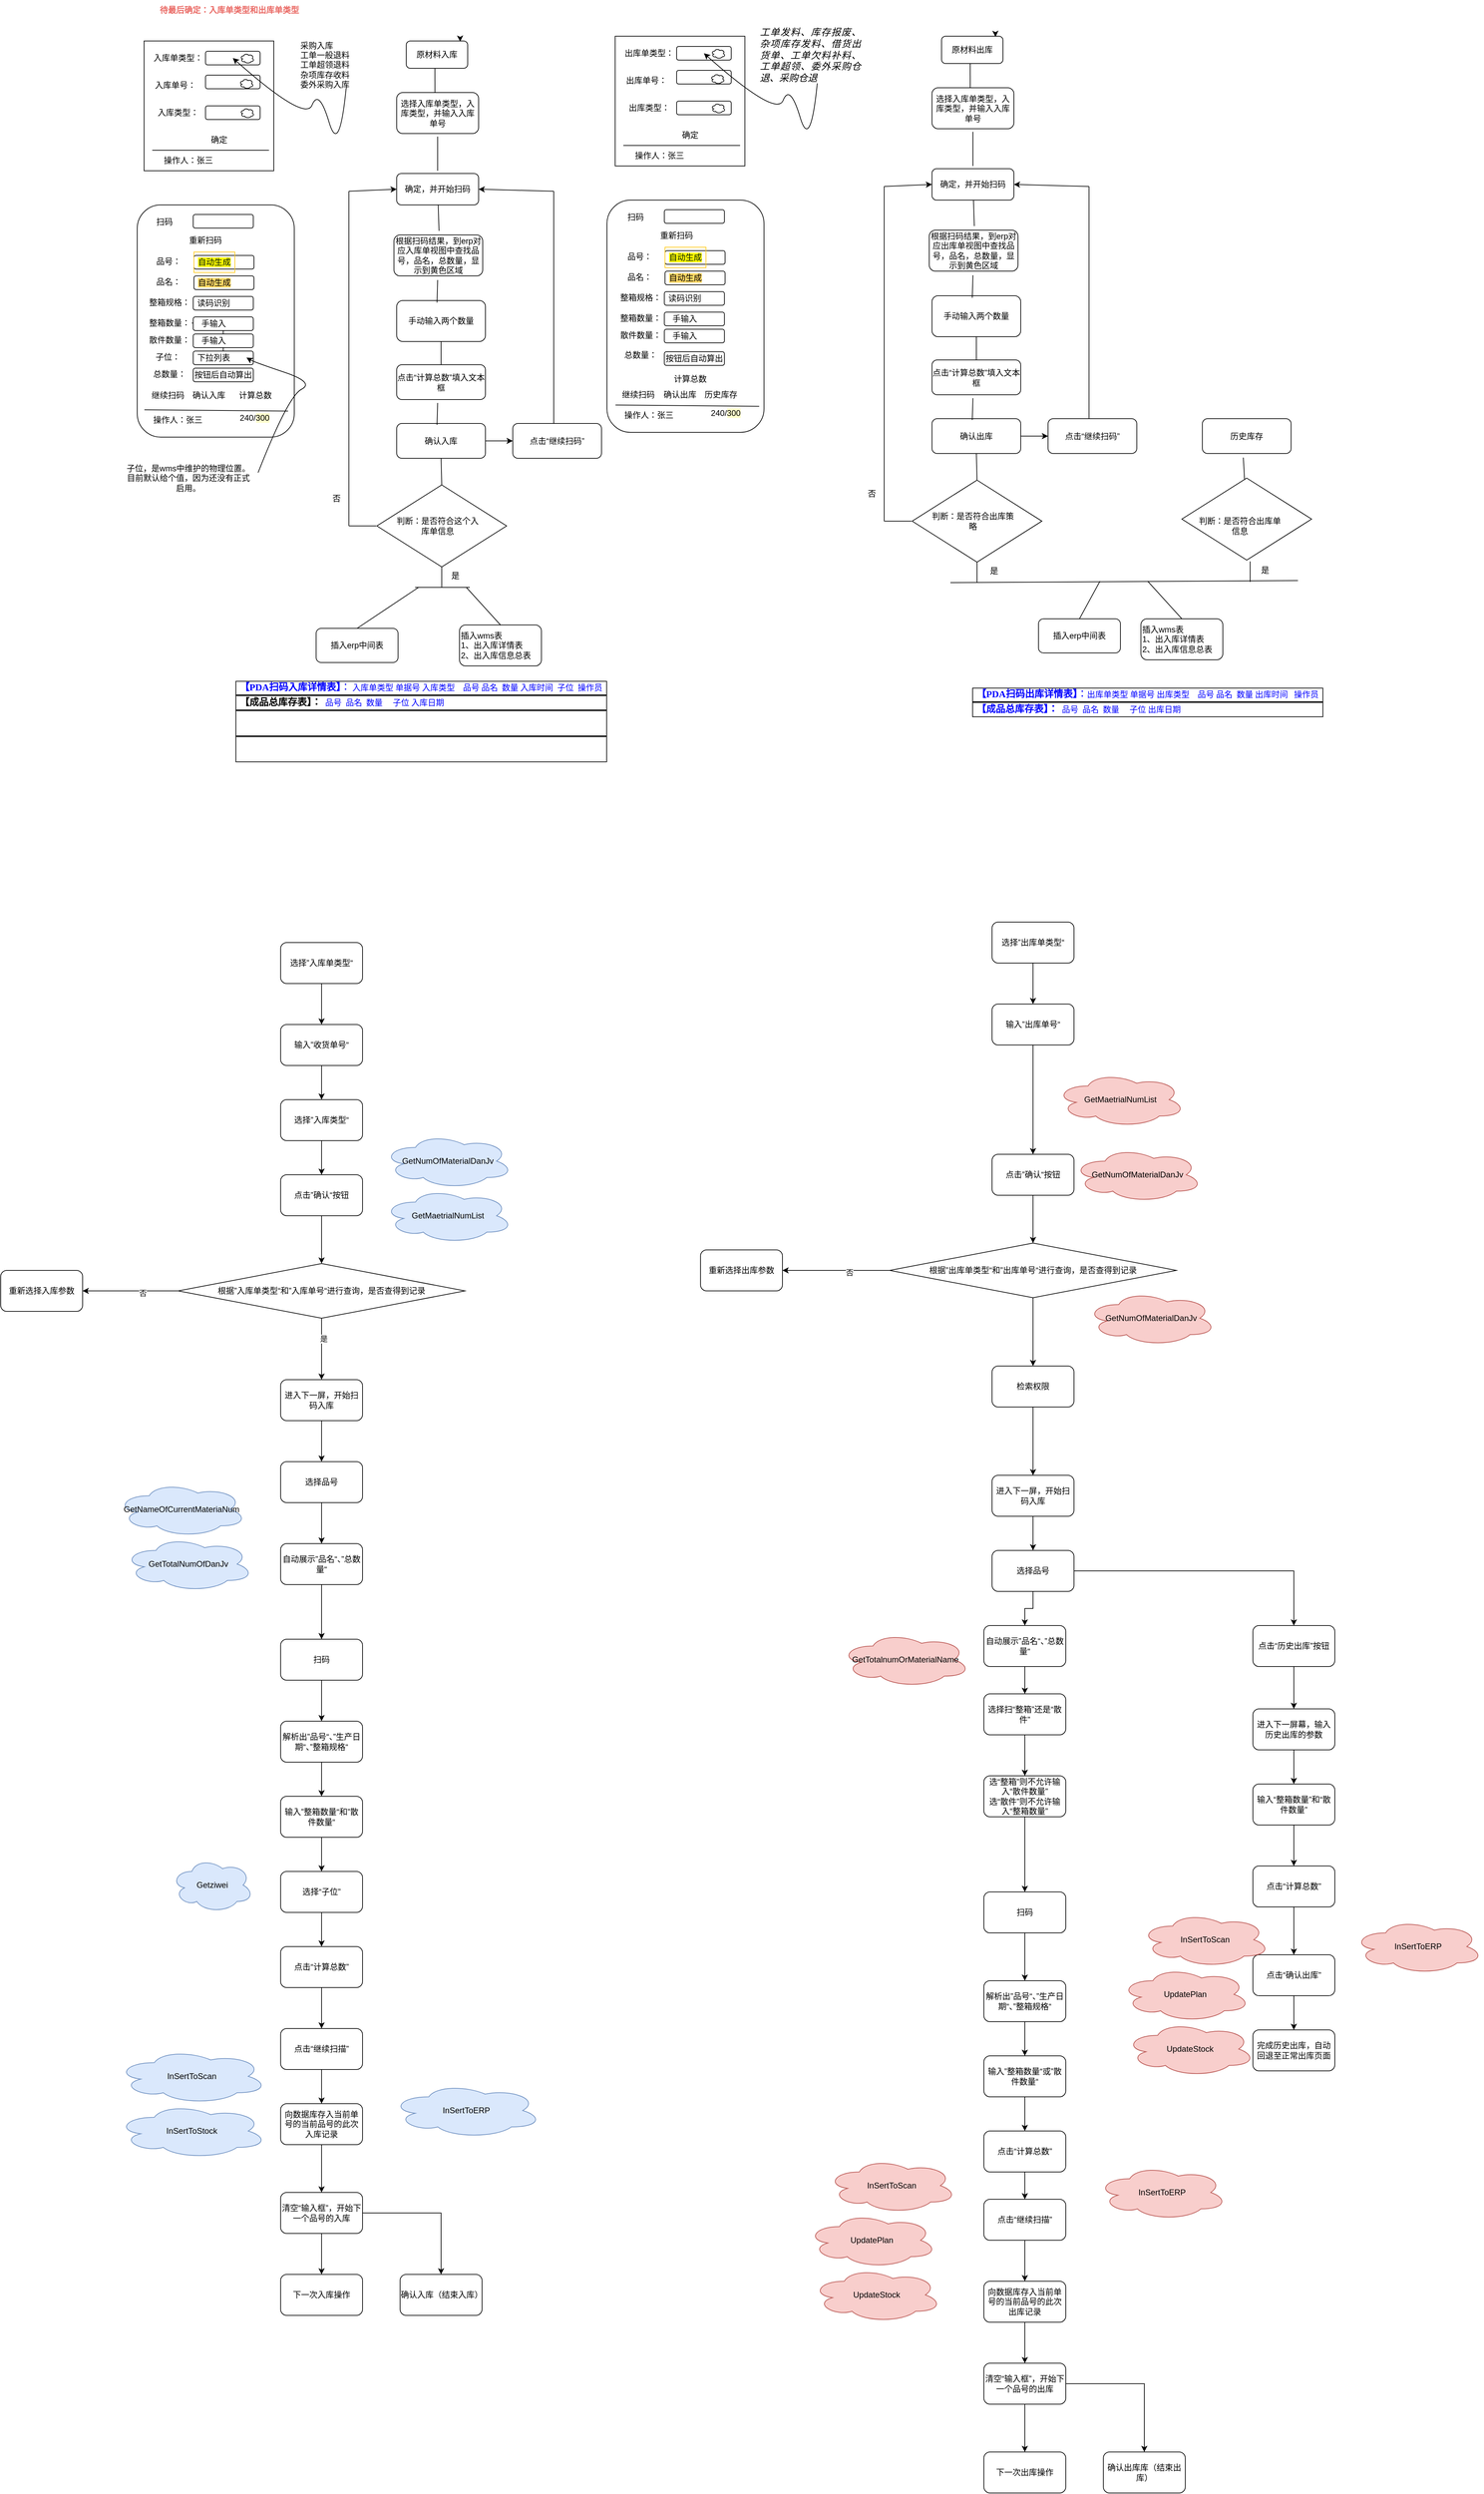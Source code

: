 <mxfile version="22.0.3" type="github">
  <diagram name="第 1 页" id="y83NkZobdRAXgaIIAB2W">
    <mxGraphModel dx="1621" dy="1593" grid="1" gridSize="10" guides="1" tooltips="1" connect="1" arrows="1" fold="1" page="1" pageScale="1" pageWidth="827" pageHeight="1169" math="0" shadow="0">
      <root>
        <mxCell id="0" />
        <mxCell id="1" parent="0" />
        <mxCell id="UqMTA79BDVshT1FZgmk1-54" value="" style="rounded=1;whiteSpace=wrap;html=1;" parent="1" vertex="1">
          <mxGeometry x="20" y="250" width="230" height="340" as="geometry" />
        </mxCell>
        <mxCell id="UqMTA79BDVshT1FZgmk1-1" value="" style="whiteSpace=wrap;html=1;aspect=fixed;" parent="1" vertex="1">
          <mxGeometry x="30" y="10" width="190" height="190" as="geometry" />
        </mxCell>
        <mxCell id="UqMTA79BDVshT1FZgmk1-2" value="入库单类型：" style="text;html=1;strokeColor=none;fillColor=none;align=center;verticalAlign=middle;whiteSpace=wrap;rounded=0;" parent="1" vertex="1">
          <mxGeometry x="40" y="20" width="80" height="30" as="geometry" />
        </mxCell>
        <mxCell id="UqMTA79BDVshT1FZgmk1-4" value="" style="rounded=1;whiteSpace=wrap;html=1;" parent="1" vertex="1">
          <mxGeometry x="120" y="25" width="80" height="20" as="geometry" />
        </mxCell>
        <mxCell id="UqMTA79BDVshT1FZgmk1-8" value="" style="ellipse;shape=cloud;whiteSpace=wrap;html=1;" parent="1" vertex="1">
          <mxGeometry x="171" y="28" width="20" height="15" as="geometry" />
        </mxCell>
        <mxCell id="UqMTA79BDVshT1FZgmk1-9" value="入库单号：" style="text;html=1;strokeColor=none;fillColor=none;align=center;verticalAlign=middle;whiteSpace=wrap;rounded=0;" parent="1" vertex="1">
          <mxGeometry x="36" y="60" width="80" height="30" as="geometry" />
        </mxCell>
        <mxCell id="UqMTA79BDVshT1FZgmk1-10" value="" style="rounded=1;whiteSpace=wrap;html=1;" parent="1" vertex="1">
          <mxGeometry x="120" y="60" width="80" height="20" as="geometry" />
        </mxCell>
        <mxCell id="UqMTA79BDVshT1FZgmk1-11" value="入库类型：" style="text;html=1;strokeColor=none;fillColor=none;align=center;verticalAlign=middle;whiteSpace=wrap;rounded=0;" parent="1" vertex="1">
          <mxGeometry x="40" y="100" width="80" height="30" as="geometry" />
        </mxCell>
        <mxCell id="UqMTA79BDVshT1FZgmk1-12" value="" style="rounded=1;whiteSpace=wrap;html=1;" parent="1" vertex="1">
          <mxGeometry x="120" y="105" width="80" height="20" as="geometry" />
        </mxCell>
        <mxCell id="UqMTA79BDVshT1FZgmk1-13" value="" style="ellipse;shape=cloud;whiteSpace=wrap;html=1;" parent="1" vertex="1">
          <mxGeometry x="171" y="108" width="20" height="15" as="geometry" />
        </mxCell>
        <mxCell id="UqMTA79BDVshT1FZgmk1-14" value="" style="ellipse;shape=cloud;whiteSpace=wrap;html=1;" parent="1" vertex="1">
          <mxGeometry x="170" y="65" width="20" height="15" as="geometry" />
        </mxCell>
        <mxCell id="UqMTA79BDVshT1FZgmk1-16" value="确定" style="text;html=1;strokeColor=none;fillColor=none;align=center;verticalAlign=middle;whiteSpace=wrap;rounded=0;" parent="1" vertex="1">
          <mxGeometry x="110" y="140" width="60" height="30" as="geometry" />
        </mxCell>
        <mxCell id="UqMTA79BDVshT1FZgmk1-18" value="操作人：张三" style="text;html=1;strokeColor=none;fillColor=none;align=center;verticalAlign=middle;whiteSpace=wrap;rounded=0;" parent="1" vertex="1">
          <mxGeometry x="50" y="170" width="90" height="30" as="geometry" />
        </mxCell>
        <mxCell id="UqMTA79BDVshT1FZgmk1-22" value="扫码" style="text;html=1;strokeColor=none;fillColor=none;align=center;verticalAlign=middle;whiteSpace=wrap;rounded=0;" parent="1" vertex="1">
          <mxGeometry x="30" y="260" width="60" height="30" as="geometry" />
        </mxCell>
        <mxCell id="UqMTA79BDVshT1FZgmk1-23" value="" style="rounded=1;whiteSpace=wrap;html=1;" parent="1" vertex="1">
          <mxGeometry x="102" y="264" width="88" height="20" as="geometry" />
        </mxCell>
        <mxCell id="UqMTA79BDVshT1FZgmk1-24" value="重新扫码" style="text;html=1;strokeColor=none;fillColor=none;align=center;verticalAlign=middle;whiteSpace=wrap;rounded=0;" parent="1" vertex="1">
          <mxGeometry x="90" y="287" width="60" height="30" as="geometry" />
        </mxCell>
        <mxCell id="UqMTA79BDVshT1FZgmk1-25" value="品号：" style="text;html=1;strokeColor=none;fillColor=none;align=center;verticalAlign=middle;whiteSpace=wrap;rounded=0;" parent="1" vertex="1">
          <mxGeometry x="36" y="324" width="60" height="18" as="geometry" />
        </mxCell>
        <mxCell id="UqMTA79BDVshT1FZgmk1-26" value="" style="rounded=1;whiteSpace=wrap;html=1;" parent="1" vertex="1">
          <mxGeometry x="103" y="324" width="88" height="20" as="geometry" />
        </mxCell>
        <mxCell id="UqMTA79BDVshT1FZgmk1-27" value="&lt;font style=&quot;background-color: rgb(255, 251, 0);&quot; color=&quot;#021909&quot;&gt;自动生成&lt;/font&gt;" style="text;html=1;strokeColor=#FFC814;fillColor=none;align=center;verticalAlign=middle;whiteSpace=wrap;rounded=0;" parent="1" vertex="1">
          <mxGeometry x="103" y="319" width="60" height="30" as="geometry" />
        </mxCell>
        <mxCell id="UqMTA79BDVshT1FZgmk1-28" value="品名：" style="text;html=1;strokeColor=none;fillColor=none;align=center;verticalAlign=middle;whiteSpace=wrap;rounded=0;" parent="1" vertex="1">
          <mxGeometry x="36" y="354" width="60" height="18" as="geometry" />
        </mxCell>
        <mxCell id="UqMTA79BDVshT1FZgmk1-29" value="" style="rounded=1;whiteSpace=wrap;html=1;" parent="1" vertex="1">
          <mxGeometry x="103" y="354" width="88" height="20" as="geometry" />
        </mxCell>
        <mxCell id="UqMTA79BDVshT1FZgmk1-30" value="&lt;span style=&quot;background-color: rgb(255, 217, 102);&quot;&gt;自动生成&lt;/span&gt;" style="text;html=1;strokeColor=none;fillColor=none;align=center;verticalAlign=middle;whiteSpace=wrap;rounded=0;" parent="1" vertex="1">
          <mxGeometry x="103" y="349" width="60" height="30" as="geometry" />
        </mxCell>
        <mxCell id="UqMTA79BDVshT1FZgmk1-31" value="整箱规格：" style="text;html=1;strokeColor=none;fillColor=none;align=center;verticalAlign=middle;whiteSpace=wrap;rounded=0;" parent="1" vertex="1">
          <mxGeometry x="35" y="384" width="65" height="18" as="geometry" />
        </mxCell>
        <mxCell id="UqMTA79BDVshT1FZgmk1-32" value="" style="rounded=1;whiteSpace=wrap;html=1;" parent="1" vertex="1">
          <mxGeometry x="102" y="384" width="88" height="20" as="geometry" />
        </mxCell>
        <mxCell id="UqMTA79BDVshT1FZgmk1-33" value="读码识别" style="text;html=1;strokeColor=none;fillColor=none;align=center;verticalAlign=middle;whiteSpace=wrap;rounded=0;" parent="1" vertex="1">
          <mxGeometry x="102" y="379" width="60" height="30" as="geometry" />
        </mxCell>
        <mxCell id="UqMTA79BDVshT1FZgmk1-46" value="" style="edgeStyle=orthogonalEdgeStyle;rounded=0;orthogonalLoop=1;jettySize=auto;html=1;" parent="1" source="UqMTA79BDVshT1FZgmk1-34" target="UqMTA79BDVshT1FZgmk1-45" edge="1">
          <mxGeometry relative="1" as="geometry" />
        </mxCell>
        <mxCell id="UqMTA79BDVshT1FZgmk1-34" value="整箱数量：" style="text;html=1;strokeColor=none;fillColor=none;align=center;verticalAlign=middle;whiteSpace=wrap;rounded=0;" parent="1" vertex="1">
          <mxGeometry x="35" y="414" width="65" height="18" as="geometry" />
        </mxCell>
        <mxCell id="UqMTA79BDVshT1FZgmk1-35" value="" style="rounded=1;whiteSpace=wrap;html=1;" parent="1" vertex="1">
          <mxGeometry x="102" y="414" width="88" height="20" as="geometry" />
        </mxCell>
        <mxCell id="UqMTA79BDVshT1FZgmk1-36" value="手输入" style="text;html=1;strokeColor=none;fillColor=none;align=center;verticalAlign=middle;whiteSpace=wrap;rounded=0;" parent="1" vertex="1">
          <mxGeometry x="102" y="409" width="60" height="30" as="geometry" />
        </mxCell>
        <mxCell id="UqMTA79BDVshT1FZgmk1-37" value="散件数量：" style="text;html=1;strokeColor=none;fillColor=none;align=center;verticalAlign=middle;whiteSpace=wrap;rounded=0;" parent="1" vertex="1">
          <mxGeometry x="35" y="439" width="65" height="18" as="geometry" />
        </mxCell>
        <mxCell id="UqMTA79BDVshT1FZgmk1-38" value="" style="rounded=1;whiteSpace=wrap;html=1;" parent="1" vertex="1">
          <mxGeometry x="102" y="439" width="88" height="20" as="geometry" />
        </mxCell>
        <mxCell id="UqMTA79BDVshT1FZgmk1-39" value="手输入" style="text;html=1;strokeColor=none;fillColor=none;align=center;verticalAlign=middle;whiteSpace=wrap;rounded=0;" parent="1" vertex="1">
          <mxGeometry x="102" y="434" width="60" height="30" as="geometry" />
        </mxCell>
        <mxCell id="UqMTA79BDVshT1FZgmk1-40" value="子位：" style="text;html=1;strokeColor=none;fillColor=none;align=center;verticalAlign=middle;whiteSpace=wrap;rounded=0;" parent="1" vertex="1">
          <mxGeometry x="35" y="464" width="60" height="18" as="geometry" />
        </mxCell>
        <mxCell id="UqMTA79BDVshT1FZgmk1-41" value="" style="rounded=1;whiteSpace=wrap;html=1;" parent="1" vertex="1">
          <mxGeometry x="102" y="464" width="88" height="20" as="geometry" />
        </mxCell>
        <mxCell id="UqMTA79BDVshT1FZgmk1-42" value="下拉列表" style="text;html=1;strokeColor=none;fillColor=none;align=center;verticalAlign=middle;whiteSpace=wrap;rounded=0;" parent="1" vertex="1">
          <mxGeometry x="102" y="459" width="60" height="30" as="geometry" />
        </mxCell>
        <mxCell id="UqMTA79BDVshT1FZgmk1-43" value="总数量：" style="text;html=1;strokeColor=none;fillColor=none;align=center;verticalAlign=middle;whiteSpace=wrap;rounded=0;" parent="1" vertex="1">
          <mxGeometry x="35" y="489" width="65" height="18" as="geometry" />
        </mxCell>
        <mxCell id="UqMTA79BDVshT1FZgmk1-44" value="" style="rounded=1;whiteSpace=wrap;html=1;" parent="1" vertex="1">
          <mxGeometry x="102" y="489" width="88" height="20" as="geometry" />
        </mxCell>
        <mxCell id="UqMTA79BDVshT1FZgmk1-45" value="按钮后自动算出" style="text;html=1;strokeColor=none;fillColor=none;align=center;verticalAlign=middle;whiteSpace=wrap;rounded=0;" parent="1" vertex="1">
          <mxGeometry x="102" y="484" width="88" height="30" as="geometry" />
        </mxCell>
        <mxCell id="UqMTA79BDVshT1FZgmk1-47" value="继续扫码" style="text;html=1;strokeColor=none;fillColor=none;align=center;verticalAlign=middle;whiteSpace=wrap;rounded=0;" parent="1" vertex="1">
          <mxGeometry x="35" y="514" width="60" height="30" as="geometry" />
        </mxCell>
        <mxCell id="UqMTA79BDVshT1FZgmk1-48" value="确认入库" style="text;html=1;strokeColor=none;fillColor=none;align=center;verticalAlign=middle;whiteSpace=wrap;rounded=0;" parent="1" vertex="1">
          <mxGeometry x="95" y="514" width="60" height="30" as="geometry" />
        </mxCell>
        <mxCell id="UqMTA79BDVshT1FZgmk1-49" value="计算总数" style="text;html=1;strokeColor=none;fillColor=none;align=center;verticalAlign=middle;whiteSpace=wrap;rounded=0;" parent="1" vertex="1">
          <mxGeometry x="163" y="514" width="60" height="30" as="geometry" />
        </mxCell>
        <mxCell id="UqMTA79BDVshT1FZgmk1-50" value="操作人：张三" style="text;html=1;strokeColor=none;fillColor=none;align=center;verticalAlign=middle;whiteSpace=wrap;rounded=0;" parent="1" vertex="1">
          <mxGeometry x="37.5" y="550" width="82.5" height="30" as="geometry" />
        </mxCell>
        <mxCell id="UqMTA79BDVshT1FZgmk1-51" value="240/&lt;span style=&quot;background-color: rgb(255, 255, 204);&quot;&gt;300&lt;/span&gt;" style="text;html=1;strokeColor=none;fillColor=none;align=center;verticalAlign=middle;whiteSpace=wrap;rounded=0;" parent="1" vertex="1">
          <mxGeometry x="162" y="547" width="60" height="30" as="geometry" />
        </mxCell>
        <mxCell id="UqMTA79BDVshT1FZgmk1-55" value="" style="endArrow=none;html=1;rounded=0;exitX=0;exitY=0;exitDx=0;exitDy=0;entryX=0.991;entryY=0.888;entryDx=0;entryDy=0;entryPerimeter=0;" parent="1" edge="1">
          <mxGeometry width="50" height="50" relative="1" as="geometry">
            <mxPoint x="30.5" y="550" as="sourcePoint" />
            <mxPoint x="240.93" y="551.92" as="targetPoint" />
          </mxGeometry>
        </mxCell>
        <mxCell id="UqMTA79BDVshT1FZgmk1-56" value="" style="endArrow=none;html=1;rounded=0;exitX=0;exitY=0;exitDx=0;exitDy=0;entryX=1.005;entryY=0.842;entryDx=0;entryDy=0;entryPerimeter=0;" parent="1" edge="1">
          <mxGeometry width="50" height="50" relative="1" as="geometry">
            <mxPoint x="42" y="170" as="sourcePoint" />
            <mxPoint x="212.95" y="169.98" as="targetPoint" />
          </mxGeometry>
        </mxCell>
        <mxCell id="UqMTA79BDVshT1FZgmk1-57" value="原材料入库" style="rounded=1;whiteSpace=wrap;html=1;" parent="1" vertex="1">
          <mxGeometry x="414" y="10" width="90" height="40" as="geometry" />
        </mxCell>
        <mxCell id="UqMTA79BDVshT1FZgmk1-58" value="选择入库单类型，入库类型，并输入入库单号" style="rounded=1;whiteSpace=wrap;html=1;" parent="1" vertex="1">
          <mxGeometry x="400" y="85.5" width="120" height="60" as="geometry" />
        </mxCell>
        <mxCell id="UqMTA79BDVshT1FZgmk1-59" value="确定，并开始扫码" style="rounded=1;whiteSpace=wrap;html=1;" parent="1" vertex="1">
          <mxGeometry x="400" y="204" width="120" height="46" as="geometry" />
        </mxCell>
        <mxCell id="UqMTA79BDVshT1FZgmk1-60" value="根据扫码结果，到erp对应入库单视图中查找品号，品名，总数量，显示到黄色区域" style="rounded=1;whiteSpace=wrap;html=1;" parent="1" vertex="1">
          <mxGeometry x="396" y="294" width="130" height="60" as="geometry" />
        </mxCell>
        <mxCell id="UqMTA79BDVshT1FZgmk1-62" value="&lt;div style=&quot;&quot;&gt;&lt;div style=&quot;text-align: left;&quot;&gt;采购入库&lt;/div&gt;&lt;/div&gt;&lt;div style=&quot;text-align: left;&quot;&gt;工单一般退料&lt;/div&gt;&lt;div style=&quot;text-align: left;&quot;&gt;工单超领退料&lt;/div&gt;&lt;div style=&quot;text-align: left;&quot;&gt;杂项库存收料&lt;/div&gt;&lt;div style=&quot;text-align: left;&quot;&gt;委外采购入库&lt;/div&gt;" style="text;html=1;strokeColor=none;fillColor=none;align=center;verticalAlign=middle;whiteSpace=wrap;rounded=0;" parent="1" vertex="1">
          <mxGeometry x="230" width="130" height="90" as="geometry" />
        </mxCell>
        <mxCell id="UqMTA79BDVshT1FZgmk1-65" value="手动输入两个数量" style="rounded=1;whiteSpace=wrap;html=1;" parent="1" vertex="1">
          <mxGeometry x="400" y="390" width="130" height="60" as="geometry" />
        </mxCell>
        <mxCell id="UqMTA79BDVshT1FZgmk1-66" value="点击“计算总数”填入文本框" style="rounded=1;whiteSpace=wrap;html=1;" parent="1" vertex="1">
          <mxGeometry x="400" y="484" width="130" height="51" as="geometry" />
        </mxCell>
        <mxCell id="UqMTA79BDVshT1FZgmk1-91" style="edgeStyle=orthogonalEdgeStyle;rounded=0;orthogonalLoop=1;jettySize=auto;html=1;exitX=1;exitY=0.5;exitDx=0;exitDy=0;entryX=0;entryY=0.5;entryDx=0;entryDy=0;" parent="1" source="UqMTA79BDVshT1FZgmk1-67" target="UqMTA79BDVshT1FZgmk1-68" edge="1">
          <mxGeometry relative="1" as="geometry" />
        </mxCell>
        <mxCell id="UqMTA79BDVshT1FZgmk1-67" value="确认入库" style="rounded=1;whiteSpace=wrap;html=1;" parent="1" vertex="1">
          <mxGeometry x="400" y="570" width="130" height="51" as="geometry" />
        </mxCell>
        <mxCell id="UqMTA79BDVshT1FZgmk1-68" value="点击“继续扫码”" style="rounded=1;whiteSpace=wrap;html=1;" parent="1" vertex="1">
          <mxGeometry x="570" y="570" width="130" height="51" as="geometry" />
        </mxCell>
        <mxCell id="UqMTA79BDVshT1FZgmk1-69" value="插入erp中间表" style="rounded=1;whiteSpace=wrap;html=1;" parent="1" vertex="1">
          <mxGeometry x="282" y="870" width="120" height="50" as="geometry" />
        </mxCell>
        <mxCell id="UqMTA79BDVshT1FZgmk1-70" value="插入wms表&lt;br&gt;1、出入库详情表&lt;br&gt;2、出入库信息总表" style="rounded=1;whiteSpace=wrap;html=1;align=left;" parent="1" vertex="1">
          <mxGeometry x="492" y="865" width="120" height="60" as="geometry" />
        </mxCell>
        <mxCell id="UqMTA79BDVshT1FZgmk1-71" value="" style="rhombus;whiteSpace=wrap;html=1;" parent="1" vertex="1">
          <mxGeometry x="371" y="660" width="190" height="120" as="geometry" />
        </mxCell>
        <mxCell id="UqMTA79BDVshT1FZgmk1-72" value="判断：是否符合这个入库单信息" style="text;html=1;strokeColor=none;fillColor=none;align=center;verticalAlign=middle;whiteSpace=wrap;rounded=0;" parent="1" vertex="1">
          <mxGeometry x="395" y="695" width="130" height="50" as="geometry" />
        </mxCell>
        <mxCell id="UqMTA79BDVshT1FZgmk1-75" value="" style="endArrow=none;html=1;rounded=0;entryX=0.5;entryY=1;entryDx=0;entryDy=0;" parent="1" target="UqMTA79BDVshT1FZgmk1-71" edge="1">
          <mxGeometry width="50" height="50" relative="1" as="geometry">
            <mxPoint x="466" y="810" as="sourcePoint" />
            <mxPoint x="250" y="840" as="targetPoint" />
          </mxGeometry>
        </mxCell>
        <mxCell id="UqMTA79BDVshT1FZgmk1-76" value="" style="endArrow=none;html=1;rounded=0;" parent="1" edge="1">
          <mxGeometry width="50" height="50" relative="1" as="geometry">
            <mxPoint x="427" y="810" as="sourcePoint" />
            <mxPoint x="507" y="810" as="targetPoint" />
          </mxGeometry>
        </mxCell>
        <mxCell id="UqMTA79BDVshT1FZgmk1-78" value="" style="endArrow=none;html=1;rounded=0;exitX=0.5;exitY=0;exitDx=0;exitDy=0;" parent="1" source="UqMTA79BDVshT1FZgmk1-69" edge="1">
          <mxGeometry width="50" height="50" relative="1" as="geometry">
            <mxPoint x="202" y="820" as="sourcePoint" />
            <mxPoint x="432" y="810" as="targetPoint" />
          </mxGeometry>
        </mxCell>
        <mxCell id="UqMTA79BDVshT1FZgmk1-79" value="" style="endArrow=none;html=1;rounded=0;exitX=0.5;exitY=0;exitDx=0;exitDy=0;" parent="1" source="UqMTA79BDVshT1FZgmk1-70" edge="1">
          <mxGeometry width="50" height="50" relative="1" as="geometry">
            <mxPoint x="292" y="840" as="sourcePoint" />
            <mxPoint x="502" y="810" as="targetPoint" />
          </mxGeometry>
        </mxCell>
        <mxCell id="UqMTA79BDVshT1FZgmk1-80" value="" style="endArrow=none;html=1;rounded=0;entryX=0.5;entryY=1;entryDx=0;entryDy=0;exitX=0.5;exitY=0;exitDx=0;exitDy=0;" parent="1" source="UqMTA79BDVshT1FZgmk1-71" target="UqMTA79BDVshT1FZgmk1-67" edge="1">
          <mxGeometry width="50" height="50" relative="1" as="geometry">
            <mxPoint x="240" y="790" as="sourcePoint" />
            <mxPoint x="290" y="740" as="targetPoint" />
          </mxGeometry>
        </mxCell>
        <mxCell id="UqMTA79BDVshT1FZgmk1-84" value="" style="endArrow=none;html=1;rounded=0;" parent="1" edge="1">
          <mxGeometry width="50" height="50" relative="1" as="geometry">
            <mxPoint x="330" y="720" as="sourcePoint" />
            <mxPoint x="370" y="720" as="targetPoint" />
          </mxGeometry>
        </mxCell>
        <mxCell id="UqMTA79BDVshT1FZgmk1-86" value="" style="endArrow=none;html=1;rounded=0;" parent="1" edge="1">
          <mxGeometry width="50" height="50" relative="1" as="geometry">
            <mxPoint x="330" y="720" as="sourcePoint" />
            <mxPoint x="330" y="230" as="targetPoint" />
          </mxGeometry>
        </mxCell>
        <mxCell id="UqMTA79BDVshT1FZgmk1-87" value="" style="endArrow=classic;html=1;rounded=0;entryX=0;entryY=0.5;entryDx=0;entryDy=0;" parent="1" target="UqMTA79BDVshT1FZgmk1-59" edge="1">
          <mxGeometry width="50" height="50" relative="1" as="geometry">
            <mxPoint x="330" y="230" as="sourcePoint" />
            <mxPoint x="330" y="180" as="targetPoint" />
          </mxGeometry>
        </mxCell>
        <mxCell id="UqMTA79BDVshT1FZgmk1-88" value="否" style="text;html=1;strokeColor=none;fillColor=none;align=center;verticalAlign=middle;whiteSpace=wrap;rounded=0;" parent="1" vertex="1">
          <mxGeometry x="282" y="665" width="60" height="30" as="geometry" />
        </mxCell>
        <mxCell id="UqMTA79BDVshT1FZgmk1-89" value="是" style="text;html=1;strokeColor=none;fillColor=none;align=center;verticalAlign=middle;whiteSpace=wrap;rounded=0;" parent="1" vertex="1">
          <mxGeometry x="456" y="778" width="60" height="30" as="geometry" />
        </mxCell>
        <mxCell id="UqMTA79BDVshT1FZgmk1-92" value="" style="endArrow=none;html=1;rounded=0;" parent="1" edge="1">
          <mxGeometry width="50" height="50" relative="1" as="geometry">
            <mxPoint x="630" y="570" as="sourcePoint" />
            <mxPoint x="630" y="230" as="targetPoint" />
          </mxGeometry>
        </mxCell>
        <mxCell id="UqMTA79BDVshT1FZgmk1-93" value="" style="endArrow=classic;html=1;rounded=0;entryX=1;entryY=0.5;entryDx=0;entryDy=0;" parent="1" target="UqMTA79BDVshT1FZgmk1-59" edge="1">
          <mxGeometry width="50" height="50" relative="1" as="geometry">
            <mxPoint x="630" y="230" as="sourcePoint" />
            <mxPoint x="680" y="180" as="targetPoint" />
          </mxGeometry>
        </mxCell>
        <mxCell id="UqMTA79BDVshT1FZgmk1-94" value="" style="endArrow=none;html=1;rounded=0;exitX=0.417;exitY=0.008;exitDx=0;exitDy=0;exitPerimeter=0;" parent="1" edge="1">
          <mxGeometry width="50" height="50" relative="1" as="geometry">
            <mxPoint x="456.04" y="85.98" as="sourcePoint" />
            <mxPoint x="456" y="50" as="targetPoint" />
          </mxGeometry>
        </mxCell>
        <mxCell id="UqMTA79BDVshT1FZgmk1-95" style="edgeStyle=orthogonalEdgeStyle;rounded=0;orthogonalLoop=1;jettySize=auto;html=1;exitX=0.75;exitY=0;exitDx=0;exitDy=0;entryX=0.878;entryY=0.025;entryDx=0;entryDy=0;entryPerimeter=0;" parent="1" source="UqMTA79BDVshT1FZgmk1-57" target="UqMTA79BDVshT1FZgmk1-57" edge="1">
          <mxGeometry relative="1" as="geometry" />
        </mxCell>
        <mxCell id="UqMTA79BDVshT1FZgmk1-97" value="" style="endArrow=none;html=1;rounded=0;" parent="1" edge="1">
          <mxGeometry width="50" height="50" relative="1" as="geometry">
            <mxPoint x="460" y="200" as="sourcePoint" />
            <mxPoint x="460" y="150" as="targetPoint" />
          </mxGeometry>
        </mxCell>
        <mxCell id="UqMTA79BDVshT1FZgmk1-98" value="" style="endArrow=none;html=1;rounded=0;exitX=0.508;exitY=-0.1;exitDx=0;exitDy=0;exitPerimeter=0;" parent="1" source="UqMTA79BDVshT1FZgmk1-60" target="UqMTA79BDVshT1FZgmk1-59" edge="1">
          <mxGeometry width="50" height="50" relative="1" as="geometry">
            <mxPoint x="410" y="300" as="sourcePoint" />
            <mxPoint x="460" y="250" as="targetPoint" />
          </mxGeometry>
        </mxCell>
        <mxCell id="UqMTA79BDVshT1FZgmk1-99" value="" style="endArrow=none;html=1;rounded=0;exitX=0.454;exitY=0.05;exitDx=0;exitDy=0;exitPerimeter=0;" parent="1" source="UqMTA79BDVshT1FZgmk1-65" edge="1">
          <mxGeometry width="50" height="50" relative="1" as="geometry">
            <mxPoint x="410" y="410" as="sourcePoint" />
            <mxPoint x="460" y="360" as="targetPoint" />
          </mxGeometry>
        </mxCell>
        <mxCell id="UqMTA79BDVshT1FZgmk1-100" value="" style="endArrow=none;html=1;rounded=0;exitX=0.5;exitY=0;exitDx=0;exitDy=0;entryX=0.5;entryY=1;entryDx=0;entryDy=0;" parent="1" source="UqMTA79BDVshT1FZgmk1-66" target="UqMTA79BDVshT1FZgmk1-65" edge="1">
          <mxGeometry width="50" height="50" relative="1" as="geometry">
            <mxPoint x="420" y="500" as="sourcePoint" />
            <mxPoint x="470" y="450" as="targetPoint" />
          </mxGeometry>
        </mxCell>
        <mxCell id="UqMTA79BDVshT1FZgmk1-101" value="" style="endArrow=none;html=1;rounded=0;exitX=0.454;exitY=0.039;exitDx=0;exitDy=0;exitPerimeter=0;" parent="1" source="UqMTA79BDVshT1FZgmk1-67" edge="1">
          <mxGeometry width="50" height="50" relative="1" as="geometry">
            <mxPoint x="410" y="590" as="sourcePoint" />
            <mxPoint x="460" y="540" as="targetPoint" />
          </mxGeometry>
        </mxCell>
        <mxCell id="UqMTA79BDVshT1FZgmk1-102" value="子位，是wms中维护的物理位置。目前默认给个值，因为还没有正式启用。" style="text;html=1;strokeColor=none;fillColor=none;align=center;verticalAlign=middle;whiteSpace=wrap;rounded=0;" parent="1" vertex="1">
          <mxGeometry y="635" width="190" height="30" as="geometry" />
        </mxCell>
        <mxCell id="UqMTA79BDVshT1FZgmk1-103" value="" style="curved=1;endArrow=classic;html=1;rounded=0;exitX=1.037;exitY=0.233;exitDx=0;exitDy=0;exitPerimeter=0;" parent="1" source="UqMTA79BDVshT1FZgmk1-102" edge="1">
          <mxGeometry width="50" height="50" relative="1" as="geometry">
            <mxPoint x="121" y="635" as="sourcePoint" />
            <mxPoint x="180" y="473.557" as="targetPoint" />
            <Array as="points">
              <mxPoint x="241" y="530" />
              <mxPoint x="280" y="510" />
              <mxPoint x="191" y="480" />
            </Array>
          </mxGeometry>
        </mxCell>
        <mxCell id="UqMTA79BDVshT1FZgmk1-104" value="" style="curved=1;endArrow=classic;html=1;rounded=0;" parent="1" edge="1">
          <mxGeometry width="50" height="50" relative="1" as="geometry">
            <mxPoint x="326" y="79" as="sourcePoint" />
            <mxPoint x="160" y="35" as="targetPoint" />
            <Array as="points">
              <mxPoint x="316" y="179" />
              <mxPoint x="286" y="79" />
              <mxPoint x="266" y="129" />
            </Array>
          </mxGeometry>
        </mxCell>
        <mxCell id="UqMTA79BDVshT1FZgmk1-105" value="&lt;p class=&quot;MsoNormal&quot; align=&quot;justify&quot; style=&quot;margin: 0pt 0pt 0.0pt; text-align: justify; font-family: Calibri; font-size: 10.5pt; caret-color: rgb(0, 0, 0); color: rgb(0, 0, 0); font-style: normal; font-variant-caps: normal; font-weight: normal; letter-spacing: normal; text-indent: 0px; text-transform: none; word-spacing: 0px; -webkit-text-stroke-width: 0px; border: 1pt solid windowtext; padding: 1pt 4pt;&quot;&gt;&lt;b style=&quot;text-decoration: none;&quot;&gt;&lt;span style=&quot;font-family: 宋体; color: rgb(0, 0, 255); font-weight: bold; font-size: 10.5pt;&quot;&gt;&lt;font face=&quot;宋体&quot;&gt;【&lt;/font&gt;&lt;/span&gt;&lt;/b&gt;&lt;b style=&quot;text-decoration: none;&quot;&gt;&lt;span style=&quot;font-family: Calibri; color: rgb(0, 0, 255); font-weight: bold; font-size: 10.5pt;&quot;&gt;PDA&lt;/span&gt;&lt;/b&gt;&lt;b style=&quot;text-decoration: none;&quot;&gt;&lt;span style=&quot;font-family: 宋体; color: rgb(0, 0, 255); font-weight: bold; font-size: 10.5pt;&quot;&gt;&lt;font face=&quot;宋体&quot;&gt;扫码入库详情表】&lt;/font&gt;&lt;/span&gt;&lt;/b&gt;&lt;span style=&quot;text-decoration: none; font-family: 宋体; color: rgb(0, 0, 255); font-size: 10.5pt;&quot;&gt;&lt;font face=&quot;宋体&quot;&gt;：&lt;/font&gt;&lt;/span&gt;&lt;span style=&quot;text-decoration: none; font-family: Calibri; color: rgb(0, 0, 255); font-size: 9pt;&quot;&gt;&amp;nbsp;&lt;/span&gt;&lt;span style=&quot;font-family: 宋体; color: rgb(0, 0, 255); font-size: 9pt;&quot;&gt;&lt;font style=&quot;text-decoration: none;&quot; face=&quot;宋体&quot;&gt;入库单类型&lt;/font&gt;&lt;span style=&quot;text-decoration: none;&quot; class=&quot;Apple-converted-space&quot;&gt;&amp;nbsp;&lt;/span&gt;&lt;font style=&quot;text-decoration: none;&quot; face=&quot;宋体&quot;&gt;单据号&lt;/font&gt;&lt;span style=&quot;text-decoration: none;&quot; class=&quot;Apple-converted-space&quot;&gt;&amp;nbsp;&lt;/span&gt;&lt;font style=&quot;text-decoration: none;&quot; face=&quot;宋体&quot;&gt;入库类型&lt;/font&gt;&lt;span style=&quot;text-decoration: none;&quot; class=&quot;Apple-converted-space&quot;&gt;&amp;nbsp;&lt;/span&gt;&amp;nbsp;&lt;font style=&quot;text-decoration: none;&quot; face=&quot;Calibri&quot;&gt;&amp;nbsp;&lt;/font&gt;&lt;font face=&quot;宋体&quot;&gt;&amp;nbsp;品号 品名 &amp;nbsp;数量&lt;span class=&quot;Apple-converted-space&quot;&gt;&amp;nbsp;&lt;/span&gt;&lt;/font&gt;&lt;/span&gt;&lt;span style=&quot;text-decoration: none; font-family: 宋体; color: rgb(0, 0, 255); font-size: 9pt;&quot;&gt;&lt;font face=&quot;宋体&quot;&gt;入库时间&lt;/font&gt;&lt;span class=&quot;Apple-converted-space&quot;&gt;&amp;nbsp;&lt;/span&gt;&lt;span class=&quot;Apple-converted-space&quot;&gt;&amp;nbsp;&lt;/span&gt;&lt;font face=&quot;宋体&quot;&gt;子位&lt;/font&gt;&lt;span class=&quot;Apple-converted-space&quot;&gt;&amp;nbsp;&lt;/span&gt;&amp;nbsp;&lt;font face=&quot;宋体&quot;&gt;操作员&lt;/font&gt;&lt;/span&gt;&lt;/p&gt;&lt;p class=&quot;MsoNormal&quot; align=&quot;justify&quot; style=&quot;margin: 0pt 0pt 0.0pt; text-align: justify; font-family: Calibri; font-size: 10.5pt; caret-color: rgb(0, 0, 0); color: rgb(0, 0, 0); font-style: normal; font-variant-caps: normal; font-weight: normal; letter-spacing: normal; text-indent: 0px; text-transform: none; word-spacing: 0px; -webkit-text-stroke-width: 0px; text-decoration: none; border: 1pt solid windowtext; padding: 1pt 4pt;&quot;&gt;&lt;b style=&quot;border-color: var(--border-color);&quot;&gt;&lt;font style=&quot;border-color: var(--border-color);&quot; face=&quot;宋体&quot;&gt;【成品总库存表】：&lt;/font&gt;&lt;/b&gt;&lt;span style=&quot;border-color: var(--border-color); color: rgb(0, 0, 255); font-size: 9pt;&quot;&gt;&amp;nbsp;&amp;nbsp;&lt;/span&gt;&lt;span style=&quot;border-color: var(--border-color); font-family: Helvetica; color: rgb(0, 0, 255); font-size: 9pt;&quot;&gt;&lt;font style=&quot;border-color: var(--border-color);&quot; face=&quot;宋体&quot;&gt;品号&lt;/font&gt;&lt;/span&gt;&lt;span style=&quot;border-color: var(--border-color); color: rgb(0, 0, 255); font-size: 9pt;&quot;&gt;&amp;nbsp;&amp;nbsp;&lt;/span&gt;&lt;span style=&quot;border-color: var(--border-color); font-family: 宋体; color: rgb(0, 0, 255); font-size: 9pt;&quot;&gt;品名&lt;/span&gt;&lt;span style=&quot;border-color: var(--border-color); color: rgb(0, 0, 255); font-size: 9pt;&quot;&gt;&amp;nbsp;&amp;nbsp;&lt;/span&gt;&lt;span style=&quot;border-color: var(--border-color); font-family: 宋体; color: rgb(0, 0, 255); font-size: 9pt;&quot;&gt;数量&lt;/span&gt;&lt;span style=&quot;border-color: var(--border-color); color: rgb(0, 0, 255); font-size: 9pt;&quot;&gt;&amp;nbsp;&amp;nbsp;&lt;/span&gt;&lt;span style=&quot;border-color: var(--border-color); color: rgb(0, 0, 255); font-size: 9pt;&quot;&gt;&amp;nbsp;&lt;/span&gt;&lt;span style=&quot;border-color: var(--border-color); color: rgb(0, 0, 255); font-size: 9pt;&quot;&gt;&amp;nbsp;&amp;nbsp;&lt;/span&gt;&lt;span style=&quot;border-color: var(--border-color); font-family: 宋体; color: rgb(0, 0, 255); font-size: 9pt;&quot;&gt;子位&lt;/span&gt;&lt;span style=&quot;border-color: var(--border-color); color: rgb(0, 0, 255); font-size: 9pt;&quot;&gt;&amp;nbsp;&lt;/span&gt;&lt;span style=&quot;border-color: var(--border-color); font-family: 宋体; color: rgb(0, 0, 255); font-size: 9pt;&quot;&gt;入库日期&lt;/span&gt;&lt;br&gt;&lt;span style=&quot;font-family: Calibri; color: rgb(0, 0, 255); font-size: 9pt;&quot;&gt;&lt;/span&gt;&lt;/p&gt;&lt;p class=&quot;MsoNormal&quot; align=&quot;justify&quot; style=&quot;margin: 0pt 0pt 0.0pt; text-align: justify; font-family: Calibri; font-size: 10.5pt; caret-color: rgb(0, 0, 0); color: rgb(0, 0, 0); font-style: normal; font-variant-caps: normal; font-weight: normal; letter-spacing: normal; text-indent: 0px; text-transform: none; word-spacing: 0px; -webkit-text-stroke-width: 0px; text-decoration: none; border: 1pt solid windowtext; padding: 1pt 4pt;&quot;&gt;&lt;br&gt;&lt;br&gt;&lt;span style=&quot;font-family: 宋体; color: rgb(0, 0, 255); font-size: 10.5pt;&quot;&gt;&lt;/span&gt;&lt;/p&gt;&lt;p class=&quot;MsoNormal&quot; align=&quot;justify&quot; style=&quot;margin: 0pt 0pt 0.0pt; text-align: justify; font-size: 10.5pt; caret-color: rgb(0, 0, 0); color: rgb(0, 0, 0); font-style: normal; font-variant-caps: normal; font-weight: normal; letter-spacing: normal; text-indent: 0px; text-transform: none; word-spacing: 0px; -webkit-text-stroke-width: 0px; text-decoration: none; border: 1pt solid windowtext; padding: 1pt 4pt;&quot;&gt;&lt;br&gt;&lt;br&gt;&lt;span style=&quot;font-family: 宋体; color: rgb(0, 0, 255); font-weight: normal; font-size: 9pt;&quot;&gt;&lt;/span&gt;&lt;/p&gt;" style="text;whiteSpace=wrap;html=1;" parent="1" vertex="1">
          <mxGeometry x="162" y="940" width="560" height="140" as="geometry" />
        </mxCell>
        <mxCell id="UqMTA79BDVshT1FZgmk1-106" value="" style="rounded=1;whiteSpace=wrap;html=1;" parent="1" vertex="1">
          <mxGeometry x="708" y="243" width="230" height="340" as="geometry" />
        </mxCell>
        <mxCell id="UqMTA79BDVshT1FZgmk1-107" value="" style="whiteSpace=wrap;html=1;aspect=fixed;" parent="1" vertex="1">
          <mxGeometry x="720" y="3" width="190" height="190" as="geometry" />
        </mxCell>
        <mxCell id="UqMTA79BDVshT1FZgmk1-108" value="出库单类型：" style="text;html=1;strokeColor=none;fillColor=none;align=center;verticalAlign=middle;whiteSpace=wrap;rounded=0;" parent="1" vertex="1">
          <mxGeometry x="730" y="13" width="80" height="30" as="geometry" />
        </mxCell>
        <mxCell id="UqMTA79BDVshT1FZgmk1-109" value="" style="rounded=1;whiteSpace=wrap;html=1;" parent="1" vertex="1">
          <mxGeometry x="810" y="18" width="80" height="20" as="geometry" />
        </mxCell>
        <mxCell id="UqMTA79BDVshT1FZgmk1-110" value="" style="ellipse;shape=cloud;whiteSpace=wrap;html=1;" parent="1" vertex="1">
          <mxGeometry x="861" y="21" width="20" height="15" as="geometry" />
        </mxCell>
        <mxCell id="UqMTA79BDVshT1FZgmk1-111" value="出库单号：" style="text;html=1;strokeColor=none;fillColor=none;align=center;verticalAlign=middle;whiteSpace=wrap;rounded=0;" parent="1" vertex="1">
          <mxGeometry x="726" y="53" width="80" height="30" as="geometry" />
        </mxCell>
        <mxCell id="UqMTA79BDVshT1FZgmk1-112" value="" style="rounded=1;whiteSpace=wrap;html=1;" parent="1" vertex="1">
          <mxGeometry x="810" y="53" width="80" height="20" as="geometry" />
        </mxCell>
        <mxCell id="UqMTA79BDVshT1FZgmk1-113" value="出库类型：" style="text;html=1;strokeColor=none;fillColor=none;align=center;verticalAlign=middle;whiteSpace=wrap;rounded=0;" parent="1" vertex="1">
          <mxGeometry x="730" y="93" width="80" height="30" as="geometry" />
        </mxCell>
        <mxCell id="UqMTA79BDVshT1FZgmk1-114" value="" style="rounded=1;whiteSpace=wrap;html=1;" parent="1" vertex="1">
          <mxGeometry x="810" y="98" width="80" height="20" as="geometry" />
        </mxCell>
        <mxCell id="UqMTA79BDVshT1FZgmk1-115" value="" style="ellipse;shape=cloud;whiteSpace=wrap;html=1;" parent="1" vertex="1">
          <mxGeometry x="861" y="101" width="20" height="15" as="geometry" />
        </mxCell>
        <mxCell id="UqMTA79BDVshT1FZgmk1-116" value="" style="ellipse;shape=cloud;whiteSpace=wrap;html=1;" parent="1" vertex="1">
          <mxGeometry x="860" y="58" width="20" height="15" as="geometry" />
        </mxCell>
        <mxCell id="UqMTA79BDVshT1FZgmk1-117" value="确定" style="text;html=1;strokeColor=none;fillColor=none;align=center;verticalAlign=middle;whiteSpace=wrap;rounded=0;" parent="1" vertex="1">
          <mxGeometry x="800" y="133" width="60" height="30" as="geometry" />
        </mxCell>
        <mxCell id="UqMTA79BDVshT1FZgmk1-118" value="操作人：张三" style="text;html=1;strokeColor=none;fillColor=none;align=center;verticalAlign=middle;whiteSpace=wrap;rounded=0;" parent="1" vertex="1">
          <mxGeometry x="740" y="163" width="90" height="30" as="geometry" />
        </mxCell>
        <mxCell id="UqMTA79BDVshT1FZgmk1-119" value="扫码" style="text;html=1;strokeColor=none;fillColor=none;align=center;verticalAlign=middle;whiteSpace=wrap;rounded=0;" parent="1" vertex="1">
          <mxGeometry x="720" y="253" width="60" height="30" as="geometry" />
        </mxCell>
        <mxCell id="UqMTA79BDVshT1FZgmk1-120" value="" style="rounded=1;whiteSpace=wrap;html=1;" parent="1" vertex="1">
          <mxGeometry x="792" y="257" width="88" height="20" as="geometry" />
        </mxCell>
        <mxCell id="UqMTA79BDVshT1FZgmk1-121" value="重新扫码" style="text;html=1;strokeColor=none;fillColor=none;align=center;verticalAlign=middle;whiteSpace=wrap;rounded=0;" parent="1" vertex="1">
          <mxGeometry x="780" y="280" width="60" height="30" as="geometry" />
        </mxCell>
        <mxCell id="UqMTA79BDVshT1FZgmk1-122" value="品号：" style="text;html=1;strokeColor=none;fillColor=none;align=center;verticalAlign=middle;whiteSpace=wrap;rounded=0;" parent="1" vertex="1">
          <mxGeometry x="726" y="317" width="60" height="18" as="geometry" />
        </mxCell>
        <mxCell id="UqMTA79BDVshT1FZgmk1-123" value="" style="rounded=1;whiteSpace=wrap;html=1;" parent="1" vertex="1">
          <mxGeometry x="793" y="317" width="88" height="20" as="geometry" />
        </mxCell>
        <mxCell id="UqMTA79BDVshT1FZgmk1-124" value="&lt;font style=&quot;background-color: rgb(255, 251, 0);&quot; color=&quot;#021909&quot;&gt;自动生成&lt;/font&gt;" style="text;html=1;strokeColor=#FFC814;fillColor=none;align=center;verticalAlign=middle;whiteSpace=wrap;rounded=0;" parent="1" vertex="1">
          <mxGeometry x="793" y="312" width="60" height="30" as="geometry" />
        </mxCell>
        <mxCell id="UqMTA79BDVshT1FZgmk1-125" value="品名：" style="text;html=1;strokeColor=none;fillColor=none;align=center;verticalAlign=middle;whiteSpace=wrap;rounded=0;" parent="1" vertex="1">
          <mxGeometry x="726" y="347" width="60" height="18" as="geometry" />
        </mxCell>
        <mxCell id="UqMTA79BDVshT1FZgmk1-126" value="" style="rounded=1;whiteSpace=wrap;html=1;" parent="1" vertex="1">
          <mxGeometry x="793" y="347" width="88" height="20" as="geometry" />
        </mxCell>
        <mxCell id="UqMTA79BDVshT1FZgmk1-127" value="&lt;span style=&quot;background-color: rgb(255, 217, 102);&quot;&gt;自动生成&lt;/span&gt;" style="text;html=1;strokeColor=none;fillColor=none;align=center;verticalAlign=middle;whiteSpace=wrap;rounded=0;" parent="1" vertex="1">
          <mxGeometry x="793" y="342" width="60" height="30" as="geometry" />
        </mxCell>
        <mxCell id="UqMTA79BDVshT1FZgmk1-128" value="整箱规格：" style="text;html=1;strokeColor=none;fillColor=none;align=center;verticalAlign=middle;whiteSpace=wrap;rounded=0;" parent="1" vertex="1">
          <mxGeometry x="725" y="377" width="65" height="18" as="geometry" />
        </mxCell>
        <mxCell id="UqMTA79BDVshT1FZgmk1-129" value="" style="rounded=1;whiteSpace=wrap;html=1;" parent="1" vertex="1">
          <mxGeometry x="792" y="377" width="88" height="20" as="geometry" />
        </mxCell>
        <mxCell id="UqMTA79BDVshT1FZgmk1-130" value="读码识别" style="text;html=1;strokeColor=none;fillColor=none;align=center;verticalAlign=middle;whiteSpace=wrap;rounded=0;" parent="1" vertex="1">
          <mxGeometry x="792" y="372" width="60" height="30" as="geometry" />
        </mxCell>
        <mxCell id="UqMTA79BDVshT1FZgmk1-132" value="整箱数量：" style="text;html=1;strokeColor=none;fillColor=none;align=center;verticalAlign=middle;whiteSpace=wrap;rounded=0;" parent="1" vertex="1">
          <mxGeometry x="725" y="407" width="65" height="18" as="geometry" />
        </mxCell>
        <mxCell id="UqMTA79BDVshT1FZgmk1-133" value="" style="rounded=1;whiteSpace=wrap;html=1;" parent="1" vertex="1">
          <mxGeometry x="792" y="407" width="88" height="20" as="geometry" />
        </mxCell>
        <mxCell id="UqMTA79BDVshT1FZgmk1-134" value="手输入" style="text;html=1;strokeColor=none;fillColor=none;align=center;verticalAlign=middle;whiteSpace=wrap;rounded=0;" parent="1" vertex="1">
          <mxGeometry x="792" y="402" width="60" height="30" as="geometry" />
        </mxCell>
        <mxCell id="UqMTA79BDVshT1FZgmk1-135" value="散件数量：" style="text;html=1;strokeColor=none;fillColor=none;align=center;verticalAlign=middle;whiteSpace=wrap;rounded=0;" parent="1" vertex="1">
          <mxGeometry x="725" y="432" width="65" height="18" as="geometry" />
        </mxCell>
        <mxCell id="UqMTA79BDVshT1FZgmk1-136" value="" style="rounded=1;whiteSpace=wrap;html=1;" parent="1" vertex="1">
          <mxGeometry x="792" y="432" width="88" height="20" as="geometry" />
        </mxCell>
        <mxCell id="UqMTA79BDVshT1FZgmk1-137" value="手输入" style="text;html=1;strokeColor=none;fillColor=none;align=center;verticalAlign=middle;whiteSpace=wrap;rounded=0;" parent="1" vertex="1">
          <mxGeometry x="792" y="427" width="60" height="30" as="geometry" />
        </mxCell>
        <mxCell id="UqMTA79BDVshT1FZgmk1-141" value="总数量：" style="text;html=1;strokeColor=none;fillColor=none;align=center;verticalAlign=middle;whiteSpace=wrap;rounded=0;" parent="1" vertex="1">
          <mxGeometry x="725" y="461" width="65" height="18" as="geometry" />
        </mxCell>
        <mxCell id="UqMTA79BDVshT1FZgmk1-142" value="" style="rounded=1;whiteSpace=wrap;html=1;" parent="1" vertex="1">
          <mxGeometry x="792" y="465" width="88" height="20" as="geometry" />
        </mxCell>
        <mxCell id="UqMTA79BDVshT1FZgmk1-143" value="按钮后自动算出" style="text;html=1;strokeColor=none;fillColor=none;align=center;verticalAlign=middle;whiteSpace=wrap;rounded=0;" parent="1" vertex="1">
          <mxGeometry x="792" y="460" width="88" height="30" as="geometry" />
        </mxCell>
        <mxCell id="UqMTA79BDVshT1FZgmk1-144" value="继续扫码" style="text;html=1;strokeColor=none;fillColor=none;align=center;verticalAlign=middle;whiteSpace=wrap;rounded=0;" parent="1" vertex="1">
          <mxGeometry x="724" y="513" width="60" height="30" as="geometry" />
        </mxCell>
        <mxCell id="UqMTA79BDVshT1FZgmk1-145" value="确认出库" style="text;html=1;strokeColor=none;fillColor=none;align=center;verticalAlign=middle;whiteSpace=wrap;rounded=0;" parent="1" vertex="1">
          <mxGeometry x="785" y="513" width="60" height="30" as="geometry" />
        </mxCell>
        <mxCell id="UqMTA79BDVshT1FZgmk1-146" value="计算总数" style="text;html=1;strokeColor=none;fillColor=none;align=center;verticalAlign=middle;whiteSpace=wrap;rounded=0;" parent="1" vertex="1">
          <mxGeometry x="800" y="490" width="60" height="30" as="geometry" />
        </mxCell>
        <mxCell id="UqMTA79BDVshT1FZgmk1-147" value="操作人：张三" style="text;html=1;strokeColor=none;fillColor=none;align=center;verticalAlign=middle;whiteSpace=wrap;rounded=0;" parent="1" vertex="1">
          <mxGeometry x="727.5" y="543" width="82.5" height="30" as="geometry" />
        </mxCell>
        <mxCell id="UqMTA79BDVshT1FZgmk1-148" value="240/&lt;span style=&quot;background-color: rgb(255, 255, 204);&quot;&gt;300&lt;/span&gt;" style="text;html=1;strokeColor=none;fillColor=none;align=center;verticalAlign=middle;whiteSpace=wrap;rounded=0;" parent="1" vertex="1">
          <mxGeometry x="852" y="540" width="60" height="30" as="geometry" />
        </mxCell>
        <mxCell id="UqMTA79BDVshT1FZgmk1-149" value="" style="endArrow=none;html=1;rounded=0;exitX=0;exitY=0;exitDx=0;exitDy=0;entryX=0.991;entryY=0.888;entryDx=0;entryDy=0;entryPerimeter=0;" parent="1" edge="1">
          <mxGeometry width="50" height="50" relative="1" as="geometry">
            <mxPoint x="720.5" y="543" as="sourcePoint" />
            <mxPoint x="930.93" y="544.92" as="targetPoint" />
          </mxGeometry>
        </mxCell>
        <mxCell id="UqMTA79BDVshT1FZgmk1-150" value="" style="endArrow=none;html=1;rounded=0;exitX=0;exitY=0;exitDx=0;exitDy=0;entryX=1.005;entryY=0.842;entryDx=0;entryDy=0;entryPerimeter=0;" parent="1" edge="1">
          <mxGeometry width="50" height="50" relative="1" as="geometry">
            <mxPoint x="732" y="163" as="sourcePoint" />
            <mxPoint x="902.95" y="162.98" as="targetPoint" />
          </mxGeometry>
        </mxCell>
        <mxCell id="UqMTA79BDVshT1FZgmk1-152" value="" style="curved=1;endArrow=classic;html=1;rounded=0;" parent="1" edge="1">
          <mxGeometry width="50" height="50" relative="1" as="geometry">
            <mxPoint x="1016" y="72" as="sourcePoint" />
            <mxPoint x="850" y="28" as="targetPoint" />
            <Array as="points">
              <mxPoint x="1006" y="172" />
              <mxPoint x="976" y="72" />
              <mxPoint x="956" y="122" />
            </Array>
          </mxGeometry>
        </mxCell>
        <mxCell id="UqMTA79BDVshT1FZgmk1-153" value="&lt;p class=&quot;MsoNormal&quot; style=&quot;margin: 0pt 0pt 0.0pt; text-align: justify; font-family: Calibri; font-size: 10.5pt; caret-color: rgb(0, 0, 0); color: rgb(0, 0, 0); font-style: normal; font-variant-caps: normal; font-weight: normal; letter-spacing: normal; text-indent: 0px; text-transform: none; word-spacing: 0px; -webkit-text-stroke-width: 0px; text-decoration: none;&quot;&gt;&lt;i&gt;&lt;span style=&quot;font-family: 宋体; font-style: italic; font-size: 10.5pt;&quot;&gt;&lt;font face=&quot;宋体&quot;&gt;工单发料、库存报废、杂项库存发料、借货出货单、工单欠料补料、工单超领、委外采购仓退、采购仓退&lt;/font&gt;&lt;/span&gt;&lt;/i&gt;&lt;/p&gt;" style="text;whiteSpace=wrap;html=1;" parent="1" vertex="1">
          <mxGeometry x="930" y="-17" width="150" height="110" as="geometry" />
        </mxCell>
        <mxCell id="UqMTA79BDVshT1FZgmk1-155" value="历史库存" style="text;html=1;strokeColor=none;fillColor=none;align=center;verticalAlign=middle;whiteSpace=wrap;rounded=0;" parent="1" vertex="1">
          <mxGeometry x="845" y="513" width="60" height="30" as="geometry" />
        </mxCell>
        <mxCell id="UqMTA79BDVshT1FZgmk1-188" value="原材料出库" style="rounded=1;whiteSpace=wrap;html=1;" parent="1" vertex="1">
          <mxGeometry x="1198" y="3" width="90" height="40" as="geometry" />
        </mxCell>
        <mxCell id="UqMTA79BDVshT1FZgmk1-189" value="选择入库单类型，入库类型，并输入入库单号" style="rounded=1;whiteSpace=wrap;html=1;" parent="1" vertex="1">
          <mxGeometry x="1184" y="78.5" width="120" height="60" as="geometry" />
        </mxCell>
        <mxCell id="UqMTA79BDVshT1FZgmk1-190" value="确定，并开始扫码" style="rounded=1;whiteSpace=wrap;html=1;" parent="1" vertex="1">
          <mxGeometry x="1184" y="197" width="120" height="46" as="geometry" />
        </mxCell>
        <mxCell id="UqMTA79BDVshT1FZgmk1-191" value="根据扫码结果，到erp对应出库单视图中查找品号，品名，总数量，显示到黄色区域" style="rounded=1;whiteSpace=wrap;html=1;" parent="1" vertex="1">
          <mxGeometry x="1180" y="287" width="130" height="60" as="geometry" />
        </mxCell>
        <mxCell id="UqMTA79BDVshT1FZgmk1-192" value="手动输入两个数量" style="rounded=1;whiteSpace=wrap;html=1;" parent="1" vertex="1">
          <mxGeometry x="1184" y="383" width="130" height="60" as="geometry" />
        </mxCell>
        <mxCell id="UqMTA79BDVshT1FZgmk1-193" value="点击“计算总数”填入文本框" style="rounded=1;whiteSpace=wrap;html=1;" parent="1" vertex="1">
          <mxGeometry x="1184" y="477" width="130" height="51" as="geometry" />
        </mxCell>
        <mxCell id="UqMTA79BDVshT1FZgmk1-194" style="edgeStyle=orthogonalEdgeStyle;rounded=0;orthogonalLoop=1;jettySize=auto;html=1;exitX=1;exitY=0.5;exitDx=0;exitDy=0;entryX=0;entryY=0.5;entryDx=0;entryDy=0;" parent="1" source="UqMTA79BDVshT1FZgmk1-195" target="UqMTA79BDVshT1FZgmk1-196" edge="1">
          <mxGeometry relative="1" as="geometry" />
        </mxCell>
        <mxCell id="UqMTA79BDVshT1FZgmk1-195" value="确认出库" style="rounded=1;whiteSpace=wrap;html=1;" parent="1" vertex="1">
          <mxGeometry x="1184" y="563" width="130" height="51" as="geometry" />
        </mxCell>
        <mxCell id="UqMTA79BDVshT1FZgmk1-196" value="点击“继续扫码”" style="rounded=1;whiteSpace=wrap;html=1;" parent="1" vertex="1">
          <mxGeometry x="1354" y="563" width="130" height="51" as="geometry" />
        </mxCell>
        <mxCell id="UqMTA79BDVshT1FZgmk1-197" value="插入erp中间表" style="rounded=1;whiteSpace=wrap;html=1;" parent="1" vertex="1">
          <mxGeometry x="1340" y="856" width="120" height="50" as="geometry" />
        </mxCell>
        <mxCell id="UqMTA79BDVshT1FZgmk1-198" value="插入wms表&lt;br&gt;1、出入库详情表&lt;br&gt;2、出入库信息总表" style="rounded=1;whiteSpace=wrap;html=1;align=left;" parent="1" vertex="1">
          <mxGeometry x="1490" y="856" width="120" height="60" as="geometry" />
        </mxCell>
        <mxCell id="UqMTA79BDVshT1FZgmk1-199" value="" style="rhombus;whiteSpace=wrap;html=1;" parent="1" vertex="1">
          <mxGeometry x="1155" y="653" width="190" height="120" as="geometry" />
        </mxCell>
        <mxCell id="UqMTA79BDVshT1FZgmk1-200" value="判断：是否符合出库策略" style="text;html=1;strokeColor=none;fillColor=none;align=center;verticalAlign=middle;whiteSpace=wrap;rounded=0;" parent="1" vertex="1">
          <mxGeometry x="1179" y="688" width="130" height="50" as="geometry" />
        </mxCell>
        <mxCell id="UqMTA79BDVshT1FZgmk1-201" value="" style="endArrow=none;html=1;rounded=0;entryX=0.5;entryY=1;entryDx=0;entryDy=0;" parent="1" target="UqMTA79BDVshT1FZgmk1-199" edge="1">
          <mxGeometry width="50" height="50" relative="1" as="geometry">
            <mxPoint x="1250" y="803" as="sourcePoint" />
            <mxPoint x="1034" y="833" as="targetPoint" />
          </mxGeometry>
        </mxCell>
        <mxCell id="UqMTA79BDVshT1FZgmk1-202" value="" style="endArrow=none;html=1;rounded=0;" parent="1" edge="1">
          <mxGeometry width="50" height="50" relative="1" as="geometry">
            <mxPoint x="1211" y="803" as="sourcePoint" />
            <mxPoint x="1720" y="800" as="targetPoint" />
          </mxGeometry>
        </mxCell>
        <mxCell id="UqMTA79BDVshT1FZgmk1-203" value="" style="endArrow=none;html=1;rounded=0;exitX=0.5;exitY=0;exitDx=0;exitDy=0;" parent="1" source="UqMTA79BDVshT1FZgmk1-197" edge="1">
          <mxGeometry width="50" height="50" relative="1" as="geometry">
            <mxPoint x="1200" y="811" as="sourcePoint" />
            <mxPoint x="1430" y="801" as="targetPoint" />
          </mxGeometry>
        </mxCell>
        <mxCell id="UqMTA79BDVshT1FZgmk1-204" value="" style="endArrow=none;html=1;rounded=0;exitX=0.5;exitY=0;exitDx=0;exitDy=0;" parent="1" source="UqMTA79BDVshT1FZgmk1-198" edge="1">
          <mxGeometry width="50" height="50" relative="1" as="geometry">
            <mxPoint x="1290" y="831" as="sourcePoint" />
            <mxPoint x="1500" y="801" as="targetPoint" />
          </mxGeometry>
        </mxCell>
        <mxCell id="UqMTA79BDVshT1FZgmk1-205" value="" style="endArrow=none;html=1;rounded=0;entryX=0.5;entryY=1;entryDx=0;entryDy=0;exitX=0.5;exitY=0;exitDx=0;exitDy=0;" parent="1" source="UqMTA79BDVshT1FZgmk1-199" target="UqMTA79BDVshT1FZgmk1-195" edge="1">
          <mxGeometry width="50" height="50" relative="1" as="geometry">
            <mxPoint x="1024" y="783" as="sourcePoint" />
            <mxPoint x="1074" y="733" as="targetPoint" />
          </mxGeometry>
        </mxCell>
        <mxCell id="UqMTA79BDVshT1FZgmk1-206" value="" style="endArrow=none;html=1;rounded=0;" parent="1" edge="1">
          <mxGeometry width="50" height="50" relative="1" as="geometry">
            <mxPoint x="1114" y="713" as="sourcePoint" />
            <mxPoint x="1154" y="713" as="targetPoint" />
          </mxGeometry>
        </mxCell>
        <mxCell id="UqMTA79BDVshT1FZgmk1-207" value="" style="endArrow=none;html=1;rounded=0;" parent="1" edge="1">
          <mxGeometry width="50" height="50" relative="1" as="geometry">
            <mxPoint x="1114" y="713" as="sourcePoint" />
            <mxPoint x="1114" y="223" as="targetPoint" />
          </mxGeometry>
        </mxCell>
        <mxCell id="UqMTA79BDVshT1FZgmk1-208" value="" style="endArrow=classic;html=1;rounded=0;entryX=0;entryY=0.5;entryDx=0;entryDy=0;" parent="1" target="UqMTA79BDVshT1FZgmk1-190" edge="1">
          <mxGeometry width="50" height="50" relative="1" as="geometry">
            <mxPoint x="1114" y="223" as="sourcePoint" />
            <mxPoint x="1114" y="173" as="targetPoint" />
          </mxGeometry>
        </mxCell>
        <mxCell id="UqMTA79BDVshT1FZgmk1-209" value="否" style="text;html=1;strokeColor=none;fillColor=none;align=center;verticalAlign=middle;whiteSpace=wrap;rounded=0;" parent="1" vertex="1">
          <mxGeometry x="1066" y="658" width="60" height="30" as="geometry" />
        </mxCell>
        <mxCell id="UqMTA79BDVshT1FZgmk1-210" value="是" style="text;html=1;strokeColor=none;fillColor=none;align=center;verticalAlign=middle;whiteSpace=wrap;rounded=0;" parent="1" vertex="1">
          <mxGeometry x="1240" y="771" width="70" height="30" as="geometry" />
        </mxCell>
        <mxCell id="UqMTA79BDVshT1FZgmk1-211" value="" style="endArrow=none;html=1;rounded=0;" parent="1" edge="1">
          <mxGeometry width="50" height="50" relative="1" as="geometry">
            <mxPoint x="1414" y="563" as="sourcePoint" />
            <mxPoint x="1414" y="223" as="targetPoint" />
          </mxGeometry>
        </mxCell>
        <mxCell id="UqMTA79BDVshT1FZgmk1-212" value="" style="endArrow=classic;html=1;rounded=0;entryX=1;entryY=0.5;entryDx=0;entryDy=0;" parent="1" target="UqMTA79BDVshT1FZgmk1-190" edge="1">
          <mxGeometry width="50" height="50" relative="1" as="geometry">
            <mxPoint x="1414" y="223" as="sourcePoint" />
            <mxPoint x="1464" y="173" as="targetPoint" />
          </mxGeometry>
        </mxCell>
        <mxCell id="UqMTA79BDVshT1FZgmk1-213" value="" style="endArrow=none;html=1;rounded=0;exitX=0.417;exitY=0.008;exitDx=0;exitDy=0;exitPerimeter=0;" parent="1" edge="1">
          <mxGeometry width="50" height="50" relative="1" as="geometry">
            <mxPoint x="1240.04" y="78.98" as="sourcePoint" />
            <mxPoint x="1240" y="43" as="targetPoint" />
          </mxGeometry>
        </mxCell>
        <mxCell id="UqMTA79BDVshT1FZgmk1-214" style="edgeStyle=orthogonalEdgeStyle;rounded=0;orthogonalLoop=1;jettySize=auto;html=1;exitX=0.75;exitY=0;exitDx=0;exitDy=0;entryX=0.878;entryY=0.025;entryDx=0;entryDy=0;entryPerimeter=0;" parent="1" source="UqMTA79BDVshT1FZgmk1-188" target="UqMTA79BDVshT1FZgmk1-188" edge="1">
          <mxGeometry relative="1" as="geometry" />
        </mxCell>
        <mxCell id="UqMTA79BDVshT1FZgmk1-215" value="" style="endArrow=none;html=1;rounded=0;" parent="1" edge="1">
          <mxGeometry width="50" height="50" relative="1" as="geometry">
            <mxPoint x="1244" y="193" as="sourcePoint" />
            <mxPoint x="1244" y="143" as="targetPoint" />
          </mxGeometry>
        </mxCell>
        <mxCell id="UqMTA79BDVshT1FZgmk1-216" value="" style="endArrow=none;html=1;rounded=0;exitX=0.508;exitY=-0.1;exitDx=0;exitDy=0;exitPerimeter=0;" parent="1" source="UqMTA79BDVshT1FZgmk1-191" target="UqMTA79BDVshT1FZgmk1-190" edge="1">
          <mxGeometry width="50" height="50" relative="1" as="geometry">
            <mxPoint x="1194" y="293" as="sourcePoint" />
            <mxPoint x="1244" y="243" as="targetPoint" />
          </mxGeometry>
        </mxCell>
        <mxCell id="UqMTA79BDVshT1FZgmk1-217" value="" style="endArrow=none;html=1;rounded=0;exitX=0.454;exitY=0.05;exitDx=0;exitDy=0;exitPerimeter=0;" parent="1" source="UqMTA79BDVshT1FZgmk1-192" edge="1">
          <mxGeometry width="50" height="50" relative="1" as="geometry">
            <mxPoint x="1194" y="403" as="sourcePoint" />
            <mxPoint x="1244" y="353" as="targetPoint" />
          </mxGeometry>
        </mxCell>
        <mxCell id="UqMTA79BDVshT1FZgmk1-218" value="" style="endArrow=none;html=1;rounded=0;exitX=0.5;exitY=0;exitDx=0;exitDy=0;entryX=0.5;entryY=1;entryDx=0;entryDy=0;" parent="1" source="UqMTA79BDVshT1FZgmk1-193" target="UqMTA79BDVshT1FZgmk1-192" edge="1">
          <mxGeometry width="50" height="50" relative="1" as="geometry">
            <mxPoint x="1204" y="493" as="sourcePoint" />
            <mxPoint x="1254" y="443" as="targetPoint" />
          </mxGeometry>
        </mxCell>
        <mxCell id="UqMTA79BDVshT1FZgmk1-219" value="" style="endArrow=none;html=1;rounded=0;exitX=0.454;exitY=0.039;exitDx=0;exitDy=0;exitPerimeter=0;" parent="1" source="UqMTA79BDVshT1FZgmk1-195" edge="1">
          <mxGeometry width="50" height="50" relative="1" as="geometry">
            <mxPoint x="1194" y="583" as="sourcePoint" />
            <mxPoint x="1244" y="533" as="targetPoint" />
          </mxGeometry>
        </mxCell>
        <mxCell id="UqMTA79BDVshT1FZgmk1-221" value="历史库存" style="rounded=1;whiteSpace=wrap;html=1;" parent="1" vertex="1">
          <mxGeometry x="1580" y="563" width="130" height="51" as="geometry" />
        </mxCell>
        <mxCell id="UqMTA79BDVshT1FZgmk1-222" value="" style="rhombus;whiteSpace=wrap;html=1;" parent="1" vertex="1">
          <mxGeometry x="1550" y="650" width="190" height="120" as="geometry" />
        </mxCell>
        <mxCell id="UqMTA79BDVshT1FZgmk1-223" value="判断：是否符合出库单信息" style="text;html=1;strokeColor=none;fillColor=none;align=center;verticalAlign=middle;whiteSpace=wrap;rounded=0;" parent="1" vertex="1">
          <mxGeometry x="1570" y="695" width="130" height="50" as="geometry" />
        </mxCell>
        <mxCell id="UqMTA79BDVshT1FZgmk1-224" value="" style="endArrow=none;html=1;rounded=0;entryX=0.5;entryY=1;entryDx=0;entryDy=0;" parent="1" edge="1">
          <mxGeometry width="50" height="50" relative="1" as="geometry">
            <mxPoint x="1650" y="802" as="sourcePoint" />
            <mxPoint x="1650" y="772" as="targetPoint" />
          </mxGeometry>
        </mxCell>
        <mxCell id="UqMTA79BDVshT1FZgmk1-225" value="是" style="text;html=1;strokeColor=none;fillColor=none;align=center;verticalAlign=middle;whiteSpace=wrap;rounded=0;" parent="1" vertex="1">
          <mxGeometry x="1637" y="770" width="70" height="30" as="geometry" />
        </mxCell>
        <mxCell id="UqMTA79BDVshT1FZgmk1-226" value="" style="endArrow=none;html=1;rounded=0;" parent="1" source="UqMTA79BDVshT1FZgmk1-222" edge="1">
          <mxGeometry width="50" height="50" relative="1" as="geometry">
            <mxPoint x="1600" y="670" as="sourcePoint" />
            <mxPoint x="1640" y="620" as="targetPoint" />
          </mxGeometry>
        </mxCell>
        <mxCell id="UqMTA79BDVshT1FZgmk1-227" value="&lt;p class=&quot;MsoNormal&quot; align=&quot;justify&quot; style=&quot;margin: 0pt 0pt 0.0pt; text-align: justify; font-family: Calibri; font-size: 10.5pt; caret-color: rgb(0, 0, 0); color: rgb(0, 0, 0); font-style: normal; font-variant-caps: normal; font-weight: normal; letter-spacing: normal; text-indent: 0px; text-transform: none; word-spacing: 0px; -webkit-text-stroke-width: 0px; text-decoration: none; border: 1pt solid windowtext; padding: 1pt 4pt;&quot;&gt;&lt;b&gt;&lt;span style=&quot;font-family: 宋体; color: rgb(0, 0, 255); font-weight: bold; font-size: 10.5pt;&quot;&gt;&lt;font face=&quot;宋体&quot;&gt;【&lt;/font&gt;&lt;/span&gt;&lt;/b&gt;&lt;b&gt;&lt;span style=&quot;font-family: Calibri; color: rgb(0, 0, 255); font-weight: bold; font-size: 10.5pt;&quot;&gt;PDA&lt;/span&gt;&lt;/b&gt;&lt;b&gt;&lt;span style=&quot;font-family: 宋体; color: rgb(0, 0, 255); font-weight: bold; font-size: 10.5pt;&quot;&gt;&lt;font face=&quot;宋体&quot;&gt;扫码出库详情表】&lt;/font&gt;&lt;/span&gt;&lt;/b&gt;&lt;span style=&quot;font-family: 宋体; color: rgb(0, 0, 255); font-size: 10.5pt;&quot;&gt;&lt;font face=&quot;宋体&quot;&gt;：&lt;/font&gt;&lt;/span&gt;&lt;span style=&quot;font-family: 宋体; color: rgb(0, 0, 255); font-size: 9pt;&quot;&gt;&lt;font face=&quot;宋体&quot;&gt;出库单类型&lt;/font&gt;&lt;span class=&quot;Apple-converted-space&quot;&gt;&amp;nbsp;&lt;/span&gt;&lt;font face=&quot;宋体&quot;&gt;单据号&lt;/font&gt;&lt;span class=&quot;Apple-converted-space&quot;&gt;&amp;nbsp;&lt;/span&gt;&lt;font face=&quot;宋体&quot;&gt;出库类型&lt;/font&gt;&lt;span class=&quot;Apple-converted-space&quot;&gt;&amp;nbsp;&lt;/span&gt;&amp;nbsp;&amp;nbsp;&amp;nbsp;&lt;font face=&quot;宋体&quot;&gt;品号&lt;/font&gt;&lt;span class=&quot;Apple-converted-space&quot;&gt;&amp;nbsp;&lt;/span&gt;&lt;font face=&quot;宋体&quot;&gt;品名&lt;/font&gt;&lt;span class=&quot;Apple-converted-space&quot;&gt;&amp;nbsp;&lt;/span&gt;&amp;nbsp;&lt;font face=&quot;宋体&quot;&gt;数量&lt;/font&gt;&lt;span class=&quot;Apple-converted-space&quot;&gt;&amp;nbsp;&lt;/span&gt;&lt;font face=&quot;宋体&quot;&gt;出库时间&lt;/font&gt;&lt;span class=&quot;Apple-converted-space&quot;&gt;&amp;nbsp;&lt;/span&gt;&amp;nbsp;&amp;nbsp;&lt;font face=&quot;宋体&quot;&gt;操作员&lt;/font&gt;&lt;/span&gt;&lt;span style=&quot;font-family: 宋体; color: rgb(0, 0, 255); font-size: 9pt;&quot;&gt;&lt;/span&gt;&lt;/p&gt;&lt;p class=&quot;MsoNormal&quot; align=&quot;justify&quot; style=&quot;margin: 0pt 0pt 0.0pt; text-align: justify; font-family: Calibri; font-size: 10.5pt; caret-color: rgb(0, 0, 0); color: rgb(0, 0, 0); font-style: normal; font-variant-caps: normal; font-weight: normal; letter-spacing: normal; text-indent: 0px; text-transform: none; word-spacing: 0px; -webkit-text-stroke-width: 0px; text-decoration: none; border: 1pt solid windowtext; padding: 1pt 4pt;&quot;&gt;&lt;b&gt;&lt;span style=&quot;font-family: 宋体; color: rgb(0, 0, 255); font-weight: bold; font-size: 10.5pt;&quot;&gt;&lt;font face=&quot;宋体&quot;&gt;【成品总库存表】：&lt;/font&gt;&lt;/span&gt;&lt;/b&gt;&lt;span style=&quot;font-family: 宋体; color: rgb(0, 0, 255); font-weight: normal; font-size: 9pt;&quot;&gt;&amp;nbsp;&amp;nbsp;&lt;font face=&quot;宋体&quot;&gt;品号&lt;/font&gt;&lt;span class=&quot;Apple-converted-space&quot;&gt;&amp;nbsp;&lt;/span&gt;&amp;nbsp;&lt;font face=&quot;宋体&quot;&gt;品名&lt;/font&gt;&lt;span class=&quot;Apple-converted-space&quot;&gt;&amp;nbsp;&lt;/span&gt;&amp;nbsp;&lt;font face=&quot;宋体&quot;&gt;数量&lt;/font&gt;&lt;span class=&quot;Apple-converted-space&quot;&gt;&amp;nbsp;&lt;/span&gt;&amp;nbsp;&amp;nbsp;&amp;nbsp;&amp;nbsp;&lt;font face=&quot;宋体&quot;&gt;子位&lt;/font&gt;&lt;span class=&quot;Apple-converted-space&quot;&gt;&amp;nbsp;&lt;/span&gt;&lt;font face=&quot;宋体&quot;&gt;出库日期&lt;/font&gt;&lt;/span&gt;&lt;span style=&quot;font-family: 宋体; color: rgb(0, 0, 255); font-weight: normal; font-size: 9pt;&quot;&gt;&lt;/span&gt;&lt;/p&gt;" style="text;whiteSpace=wrap;html=1;" parent="1" vertex="1">
          <mxGeometry x="1241" y="950" width="560" height="70" as="geometry" />
        </mxCell>
        <mxCell id="UqMTA79BDVshT1FZgmk1-229" value="&lt;font color=&quot;#ea6b66&quot;&gt;&lt;b&gt;待最后确定：入库单类型和出库单类型&lt;/b&gt;&lt;/font&gt;" style="text;html=1;strokeColor=none;fillColor=none;align=center;verticalAlign=middle;whiteSpace=wrap;rounded=0;" parent="1" vertex="1">
          <mxGeometry x="10" y="-50" width="290" height="30" as="geometry" />
        </mxCell>
        <mxCell id="4AMvPK2bkexULknXlE5J-4" style="edgeStyle=orthogonalEdgeStyle;rounded=0;orthogonalLoop=1;jettySize=auto;html=1;entryX=0.5;entryY=0;entryDx=0;entryDy=0;" parent="1" source="4AMvPK2bkexULknXlE5J-1" target="4AMvPK2bkexULknXlE5J-2" edge="1">
          <mxGeometry relative="1" as="geometry" />
        </mxCell>
        <mxCell id="4AMvPK2bkexULknXlE5J-1" value="选择”入库单类型“" style="rounded=1;whiteSpace=wrap;html=1;" parent="1" vertex="1">
          <mxGeometry x="230" y="1330" width="120" height="60" as="geometry" />
        </mxCell>
        <mxCell id="4AMvPK2bkexULknXlE5J-5" style="edgeStyle=orthogonalEdgeStyle;rounded=0;orthogonalLoop=1;jettySize=auto;html=1;" parent="1" source="4AMvPK2bkexULknXlE5J-2" target="4AMvPK2bkexULknXlE5J-3" edge="1">
          <mxGeometry relative="1" as="geometry" />
        </mxCell>
        <mxCell id="4AMvPK2bkexULknXlE5J-2" value="输入”收货单号“" style="rounded=1;whiteSpace=wrap;html=1;" parent="1" vertex="1">
          <mxGeometry x="230" y="1450" width="120" height="60" as="geometry" />
        </mxCell>
        <mxCell id="4AMvPK2bkexULknXlE5J-7" style="edgeStyle=orthogonalEdgeStyle;rounded=0;orthogonalLoop=1;jettySize=auto;html=1;entryX=0.5;entryY=0;entryDx=0;entryDy=0;" parent="1" source="4AMvPK2bkexULknXlE5J-3" target="4AMvPK2bkexULknXlE5J-6" edge="1">
          <mxGeometry relative="1" as="geometry" />
        </mxCell>
        <mxCell id="4AMvPK2bkexULknXlE5J-3" value="选择”入库类型“" style="rounded=1;whiteSpace=wrap;html=1;" parent="1" vertex="1">
          <mxGeometry x="230" y="1560" width="120" height="60" as="geometry" />
        </mxCell>
        <mxCell id="4AMvPK2bkexULknXlE5J-9" style="edgeStyle=orthogonalEdgeStyle;rounded=0;orthogonalLoop=1;jettySize=auto;html=1;entryX=0.5;entryY=0;entryDx=0;entryDy=0;" parent="1" source="4AMvPK2bkexULknXlE5J-6" target="4AMvPK2bkexULknXlE5J-8" edge="1">
          <mxGeometry relative="1" as="geometry" />
        </mxCell>
        <mxCell id="4AMvPK2bkexULknXlE5J-6" value="点击”确认“按钮" style="rounded=1;whiteSpace=wrap;html=1;" parent="1" vertex="1">
          <mxGeometry x="230" y="1670" width="120" height="60" as="geometry" />
        </mxCell>
        <mxCell id="4AMvPK2bkexULknXlE5J-11" style="edgeStyle=orthogonalEdgeStyle;rounded=0;orthogonalLoop=1;jettySize=auto;html=1;entryX=0.5;entryY=0;entryDx=0;entryDy=0;" parent="1" source="4AMvPK2bkexULknXlE5J-8" target="4AMvPK2bkexULknXlE5J-10" edge="1">
          <mxGeometry relative="1" as="geometry" />
        </mxCell>
        <mxCell id="4AMvPK2bkexULknXlE5J-15" value="是" style="edgeLabel;html=1;align=center;verticalAlign=middle;resizable=0;points=[];" parent="4AMvPK2bkexULknXlE5J-11" vertex="1" connectable="0">
          <mxGeometry x="-0.328" y="3" relative="1" as="geometry">
            <mxPoint as="offset" />
          </mxGeometry>
        </mxCell>
        <mxCell id="4AMvPK2bkexULknXlE5J-13" style="edgeStyle=orthogonalEdgeStyle;rounded=0;orthogonalLoop=1;jettySize=auto;html=1;" parent="1" source="4AMvPK2bkexULknXlE5J-8" target="4AMvPK2bkexULknXlE5J-12" edge="1">
          <mxGeometry relative="1" as="geometry" />
        </mxCell>
        <mxCell id="4AMvPK2bkexULknXlE5J-14" value="否" style="edgeLabel;html=1;align=center;verticalAlign=middle;resizable=0;points=[];" parent="4AMvPK2bkexULknXlE5J-13" vertex="1" connectable="0">
          <mxGeometry x="-0.251" y="3" relative="1" as="geometry">
            <mxPoint as="offset" />
          </mxGeometry>
        </mxCell>
        <mxCell id="4AMvPK2bkexULknXlE5J-8" value="根据”入库单类型“和”入库单号“进行查询，是否查得到记录" style="rhombus;whiteSpace=wrap;html=1;" parent="1" vertex="1">
          <mxGeometry x="80" y="1800" width="420" height="80" as="geometry" />
        </mxCell>
        <mxCell id="4AMvPK2bkexULknXlE5J-17" style="edgeStyle=orthogonalEdgeStyle;rounded=0;orthogonalLoop=1;jettySize=auto;html=1;entryX=0.5;entryY=0;entryDx=0;entryDy=0;" parent="1" source="4AMvPK2bkexULknXlE5J-10" target="4AMvPK2bkexULknXlE5J-16" edge="1">
          <mxGeometry relative="1" as="geometry" />
        </mxCell>
        <mxCell id="4AMvPK2bkexULknXlE5J-10" value="进入下一屏，开始扫码入库" style="rounded=1;whiteSpace=wrap;html=1;" parent="1" vertex="1">
          <mxGeometry x="230" y="1970" width="120" height="60" as="geometry" />
        </mxCell>
        <mxCell id="4AMvPK2bkexULknXlE5J-12" value="重新选择入库参数" style="rounded=1;whiteSpace=wrap;html=1;" parent="1" vertex="1">
          <mxGeometry x="-180" y="1810" width="120" height="60" as="geometry" />
        </mxCell>
        <mxCell id="4AMvPK2bkexULknXlE5J-19" style="edgeStyle=orthogonalEdgeStyle;rounded=0;orthogonalLoop=1;jettySize=auto;html=1;entryX=0.5;entryY=0;entryDx=0;entryDy=0;" parent="1" source="4AMvPK2bkexULknXlE5J-16" target="4AMvPK2bkexULknXlE5J-18" edge="1">
          <mxGeometry relative="1" as="geometry" />
        </mxCell>
        <mxCell id="4AMvPK2bkexULknXlE5J-16" value="选择品号" style="rounded=1;whiteSpace=wrap;html=1;" parent="1" vertex="1">
          <mxGeometry x="230" y="2090" width="120" height="60" as="geometry" />
        </mxCell>
        <mxCell id="4AMvPK2bkexULknXlE5J-21" style="edgeStyle=orthogonalEdgeStyle;rounded=0;orthogonalLoop=1;jettySize=auto;html=1;" parent="1" source="4AMvPK2bkexULknXlE5J-18" target="4AMvPK2bkexULknXlE5J-20" edge="1">
          <mxGeometry relative="1" as="geometry" />
        </mxCell>
        <mxCell id="4AMvPK2bkexULknXlE5J-18" value="自动展示”品名“、”总数量“" style="rounded=1;whiteSpace=wrap;html=1;" parent="1" vertex="1">
          <mxGeometry x="230" y="2210" width="120" height="60" as="geometry" />
        </mxCell>
        <mxCell id="4AMvPK2bkexULknXlE5J-23" style="edgeStyle=orthogonalEdgeStyle;rounded=0;orthogonalLoop=1;jettySize=auto;html=1;" parent="1" source="4AMvPK2bkexULknXlE5J-20" target="4AMvPK2bkexULknXlE5J-22" edge="1">
          <mxGeometry relative="1" as="geometry" />
        </mxCell>
        <mxCell id="4AMvPK2bkexULknXlE5J-20" value="扫码" style="rounded=1;whiteSpace=wrap;html=1;" parent="1" vertex="1">
          <mxGeometry x="230" y="2350" width="120" height="60" as="geometry" />
        </mxCell>
        <mxCell id="4AMvPK2bkexULknXlE5J-25" style="edgeStyle=orthogonalEdgeStyle;rounded=0;orthogonalLoop=1;jettySize=auto;html=1;entryX=0.5;entryY=0;entryDx=0;entryDy=0;" parent="1" source="4AMvPK2bkexULknXlE5J-22" target="4AMvPK2bkexULknXlE5J-24" edge="1">
          <mxGeometry relative="1" as="geometry" />
        </mxCell>
        <mxCell id="4AMvPK2bkexULknXlE5J-22" value="解析出”品号“、”生产日期“、”整箱规格“" style="rounded=1;whiteSpace=wrap;html=1;" parent="1" vertex="1">
          <mxGeometry x="230" y="2470" width="120" height="60" as="geometry" />
        </mxCell>
        <mxCell id="4AMvPK2bkexULknXlE5J-27" style="edgeStyle=orthogonalEdgeStyle;rounded=0;orthogonalLoop=1;jettySize=auto;html=1;entryX=0.5;entryY=0;entryDx=0;entryDy=0;" parent="1" source="4AMvPK2bkexULknXlE5J-24" target="4AMvPK2bkexULknXlE5J-26" edge="1">
          <mxGeometry relative="1" as="geometry" />
        </mxCell>
        <mxCell id="4AMvPK2bkexULknXlE5J-24" value="输入”整箱数量“和”散件数量“" style="rounded=1;whiteSpace=wrap;html=1;" parent="1" vertex="1">
          <mxGeometry x="230" y="2580" width="120" height="60" as="geometry" />
        </mxCell>
        <mxCell id="4AMvPK2bkexULknXlE5J-29" style="edgeStyle=orthogonalEdgeStyle;rounded=0;orthogonalLoop=1;jettySize=auto;html=1;entryX=0.5;entryY=0;entryDx=0;entryDy=0;" parent="1" source="4AMvPK2bkexULknXlE5J-26" target="4AMvPK2bkexULknXlE5J-28" edge="1">
          <mxGeometry relative="1" as="geometry" />
        </mxCell>
        <mxCell id="4AMvPK2bkexULknXlE5J-26" value="选择“子位”" style="rounded=1;whiteSpace=wrap;html=1;" parent="1" vertex="1">
          <mxGeometry x="230" y="2690" width="120" height="60" as="geometry" />
        </mxCell>
        <mxCell id="4AMvPK2bkexULknXlE5J-31" style="edgeStyle=orthogonalEdgeStyle;rounded=0;orthogonalLoop=1;jettySize=auto;html=1;entryX=0.5;entryY=0;entryDx=0;entryDy=0;" parent="1" source="4AMvPK2bkexULknXlE5J-28" target="4AMvPK2bkexULknXlE5J-30" edge="1">
          <mxGeometry relative="1" as="geometry" />
        </mxCell>
        <mxCell id="4AMvPK2bkexULknXlE5J-28" value="点击“计算总数”" style="rounded=1;whiteSpace=wrap;html=1;" parent="1" vertex="1">
          <mxGeometry x="230" y="2800" width="120" height="60" as="geometry" />
        </mxCell>
        <mxCell id="4AMvPK2bkexULknXlE5J-33" style="edgeStyle=orthogonalEdgeStyle;rounded=0;orthogonalLoop=1;jettySize=auto;html=1;" parent="1" source="4AMvPK2bkexULknXlE5J-30" target="4AMvPK2bkexULknXlE5J-32" edge="1">
          <mxGeometry relative="1" as="geometry" />
        </mxCell>
        <mxCell id="4AMvPK2bkexULknXlE5J-30" value="点击“继续扫描”" style="rounded=1;whiteSpace=wrap;html=1;" parent="1" vertex="1">
          <mxGeometry x="230" y="2920" width="120" height="60" as="geometry" />
        </mxCell>
        <mxCell id="4AMvPK2bkexULknXlE5J-35" style="edgeStyle=orthogonalEdgeStyle;rounded=0;orthogonalLoop=1;jettySize=auto;html=1;entryX=0.5;entryY=0;entryDx=0;entryDy=0;" parent="1" source="4AMvPK2bkexULknXlE5J-32" target="4AMvPK2bkexULknXlE5J-34" edge="1">
          <mxGeometry relative="1" as="geometry" />
        </mxCell>
        <mxCell id="4AMvPK2bkexULknXlE5J-32" value="向数据库存入当前单号的当前品号的此次入库记录" style="rounded=1;whiteSpace=wrap;html=1;" parent="1" vertex="1">
          <mxGeometry x="230" y="3030" width="120" height="60" as="geometry" />
        </mxCell>
        <mxCell id="4AMvPK2bkexULknXlE5J-37" style="edgeStyle=orthogonalEdgeStyle;rounded=0;orthogonalLoop=1;jettySize=auto;html=1;entryX=0.5;entryY=0;entryDx=0;entryDy=0;" parent="1" source="4AMvPK2bkexULknXlE5J-34" target="4AMvPK2bkexULknXlE5J-36" edge="1">
          <mxGeometry relative="1" as="geometry" />
        </mxCell>
        <mxCell id="4AMvPK2bkexULknXlE5J-39" style="edgeStyle=orthogonalEdgeStyle;rounded=0;orthogonalLoop=1;jettySize=auto;html=1;entryX=0.5;entryY=0;entryDx=0;entryDy=0;" parent="1" source="4AMvPK2bkexULknXlE5J-34" target="4AMvPK2bkexULknXlE5J-38" edge="1">
          <mxGeometry relative="1" as="geometry" />
        </mxCell>
        <mxCell id="4AMvPK2bkexULknXlE5J-34" value="清空“输入框”，开始下一个品号的入库" style="rounded=1;whiteSpace=wrap;html=1;" parent="1" vertex="1">
          <mxGeometry x="230" y="3160" width="120" height="60" as="geometry" />
        </mxCell>
        <mxCell id="4AMvPK2bkexULknXlE5J-36" value="下一次入库操作" style="rounded=1;whiteSpace=wrap;html=1;" parent="1" vertex="1">
          <mxGeometry x="230" y="3280" width="120" height="60" as="geometry" />
        </mxCell>
        <mxCell id="4AMvPK2bkexULknXlE5J-38" value="确认入库（结束入库）" style="rounded=1;whiteSpace=wrap;html=1;" parent="1" vertex="1">
          <mxGeometry x="405" y="3280" width="120" height="60" as="geometry" />
        </mxCell>
        <mxCell id="4AMvPK2bkexULknXlE5J-40" value="GetNumOfMaterialDanJv" style="ellipse;shape=cloud;whiteSpace=wrap;html=1;fillColor=#dae8fc;strokeColor=#6c8ebf;" parent="1" vertex="1">
          <mxGeometry x="380" y="1610" width="190" height="80" as="geometry" />
        </mxCell>
        <mxCell id="4AMvPK2bkexULknXlE5J-41" value="GetMaetrialNumList" style="ellipse;shape=cloud;whiteSpace=wrap;html=1;fillColor=#dae8fc;strokeColor=#6c8ebf;" parent="1" vertex="1">
          <mxGeometry x="380" y="1690" width="190" height="80" as="geometry" />
        </mxCell>
        <mxCell id="4AMvPK2bkexULknXlE5J-42" value="GetNameOfCurrentMateriaNum" style="ellipse;shape=cloud;whiteSpace=wrap;html=1;fillColor=#dae8fc;strokeColor=#6c8ebf;" parent="1" vertex="1">
          <mxGeometry x="-10" y="2120" width="190" height="80" as="geometry" />
        </mxCell>
        <mxCell id="4AMvPK2bkexULknXlE5J-43" value="GetTotalNumOfDanJv" style="ellipse;shape=cloud;whiteSpace=wrap;html=1;fillColor=#dae8fc;strokeColor=#6c8ebf;" parent="1" vertex="1">
          <mxGeometry y="2200" width="190" height="80" as="geometry" />
        </mxCell>
        <mxCell id="4AMvPK2bkexULknXlE5J-44" value="Getziwei" style="ellipse;shape=cloud;whiteSpace=wrap;html=1;fillColor=#dae8fc;strokeColor=#6c8ebf;" parent="1" vertex="1">
          <mxGeometry x="70" y="2670" width="120" height="80" as="geometry" />
        </mxCell>
        <mxCell id="4AMvPK2bkexULknXlE5J-45" value="InSertToScan" style="ellipse;shape=cloud;whiteSpace=wrap;html=1;fillColor=#dae8fc;strokeColor=#6c8ebf;" parent="1" vertex="1">
          <mxGeometry x="-10" y="2950" width="220" height="80" as="geometry" />
        </mxCell>
        <mxCell id="4AMvPK2bkexULknXlE5J-46" value="InSertToStock" style="ellipse;shape=cloud;whiteSpace=wrap;html=1;fillColor=#dae8fc;strokeColor=#6c8ebf;" parent="1" vertex="1">
          <mxGeometry x="-10" y="3030" width="220" height="80" as="geometry" />
        </mxCell>
        <mxCell id="4AMvPK2bkexULknXlE5J-47" value="InSertToERP" style="ellipse;shape=cloud;whiteSpace=wrap;html=1;fillColor=#dae8fc;strokeColor=#6c8ebf;" parent="1" vertex="1">
          <mxGeometry x="392" y="3000" width="220" height="80" as="geometry" />
        </mxCell>
        <mxCell id="ybnqtUrKmONwpiq4Dg-E-1" style="edgeStyle=orthogonalEdgeStyle;rounded=0;orthogonalLoop=1;jettySize=auto;html=1;entryX=0.5;entryY=0;entryDx=0;entryDy=0;" parent="1" source="ybnqtUrKmONwpiq4Dg-E-2" target="ybnqtUrKmONwpiq4Dg-E-4" edge="1">
          <mxGeometry relative="1" as="geometry" />
        </mxCell>
        <mxCell id="ybnqtUrKmONwpiq4Dg-E-2" value="选择”出库单类型“" style="rounded=1;whiteSpace=wrap;html=1;" parent="1" vertex="1">
          <mxGeometry x="1272" y="1300" width="120" height="60" as="geometry" />
        </mxCell>
        <mxCell id="ybnqtUrKmONwpiq4Dg-E-3" style="edgeStyle=orthogonalEdgeStyle;rounded=0;orthogonalLoop=1;jettySize=auto;html=1;" parent="1" source="ybnqtUrKmONwpiq4Dg-E-4" target="ybnqtUrKmONwpiq4Dg-E-8" edge="1">
          <mxGeometry relative="1" as="geometry">
            <mxPoint x="1332" y="1530" as="targetPoint" />
          </mxGeometry>
        </mxCell>
        <mxCell id="ybnqtUrKmONwpiq4Dg-E-4" value="输入”出库单号“" style="rounded=1;whiteSpace=wrap;html=1;" parent="1" vertex="1">
          <mxGeometry x="1272" y="1420" width="120" height="60" as="geometry" />
        </mxCell>
        <mxCell id="ybnqtUrKmONwpiq4Dg-E-7" style="edgeStyle=orthogonalEdgeStyle;rounded=0;orthogonalLoop=1;jettySize=auto;html=1;entryX=0.5;entryY=0;entryDx=0;entryDy=0;" parent="1" source="ybnqtUrKmONwpiq4Dg-E-8" target="ybnqtUrKmONwpiq4Dg-E-13" edge="1">
          <mxGeometry relative="1" as="geometry" />
        </mxCell>
        <mxCell id="ybnqtUrKmONwpiq4Dg-E-8" value="点击”确认“按钮" style="rounded=1;whiteSpace=wrap;html=1;" parent="1" vertex="1">
          <mxGeometry x="1272" y="1640" width="120" height="60" as="geometry" />
        </mxCell>
        <mxCell id="ybnqtUrKmONwpiq4Dg-E-11" style="edgeStyle=orthogonalEdgeStyle;rounded=0;orthogonalLoop=1;jettySize=auto;html=1;entryX=1;entryY=0.5;entryDx=0;entryDy=0;" parent="1" source="ybnqtUrKmONwpiq4Dg-E-13" target="ybnqtUrKmONwpiq4Dg-E-47" edge="1">
          <mxGeometry relative="1" as="geometry">
            <mxPoint x="982" y="1810" as="targetPoint" />
          </mxGeometry>
        </mxCell>
        <mxCell id="ybnqtUrKmONwpiq4Dg-E-12" value="否" style="edgeLabel;html=1;align=center;verticalAlign=middle;resizable=0;points=[];" parent="ybnqtUrKmONwpiq4Dg-E-11" vertex="1" connectable="0">
          <mxGeometry x="-0.251" y="3" relative="1" as="geometry">
            <mxPoint as="offset" />
          </mxGeometry>
        </mxCell>
        <mxCell id="ybnqtUrKmONwpiq4Dg-E-49" style="edgeStyle=orthogonalEdgeStyle;rounded=0;orthogonalLoop=1;jettySize=auto;html=1;entryX=0.5;entryY=0;entryDx=0;entryDy=0;" parent="1" source="ybnqtUrKmONwpiq4Dg-E-13" target="ybnqtUrKmONwpiq4Dg-E-48" edge="1">
          <mxGeometry relative="1" as="geometry" />
        </mxCell>
        <mxCell id="ybnqtUrKmONwpiq4Dg-E-13" value="根据”出库单类型“和”出库单号“进行查询，是否查得到记录" style="rhombus;whiteSpace=wrap;html=1;" parent="1" vertex="1">
          <mxGeometry x="1122" y="1770" width="420" height="80" as="geometry" />
        </mxCell>
        <mxCell id="ybnqtUrKmONwpiq4Dg-E-83" style="edgeStyle=orthogonalEdgeStyle;rounded=0;orthogonalLoop=1;jettySize=auto;html=1;entryX=0.5;entryY=0;entryDx=0;entryDy=0;" parent="1" source="ybnqtUrKmONwpiq4Dg-E-15" target="ybnqtUrKmONwpiq4Dg-E-55" edge="1">
          <mxGeometry relative="1" as="geometry" />
        </mxCell>
        <mxCell id="ybnqtUrKmONwpiq4Dg-E-15" value="进入下一屏，开始扫码入库" style="rounded=1;whiteSpace=wrap;html=1;" parent="1" vertex="1">
          <mxGeometry x="1272" y="2110" width="120" height="60" as="geometry" />
        </mxCell>
        <mxCell id="ybnqtUrKmONwpiq4Dg-E-47" value="重新选择出库参数" style="rounded=1;whiteSpace=wrap;html=1;" parent="1" vertex="1">
          <mxGeometry x="845" y="1780" width="120" height="60" as="geometry" />
        </mxCell>
        <mxCell id="ybnqtUrKmONwpiq4Dg-E-95" style="edgeStyle=orthogonalEdgeStyle;rounded=0;orthogonalLoop=1;jettySize=auto;html=1;" parent="1" source="ybnqtUrKmONwpiq4Dg-E-48" target="ybnqtUrKmONwpiq4Dg-E-15" edge="1">
          <mxGeometry relative="1" as="geometry" />
        </mxCell>
        <mxCell id="ybnqtUrKmONwpiq4Dg-E-48" value="检索权限" style="rounded=1;whiteSpace=wrap;html=1;" parent="1" vertex="1">
          <mxGeometry x="1272" y="1950" width="120" height="60" as="geometry" />
        </mxCell>
        <mxCell id="ybnqtUrKmONwpiq4Dg-E-59" style="edgeStyle=orthogonalEdgeStyle;rounded=0;orthogonalLoop=1;jettySize=auto;html=1;" parent="1" source="ybnqtUrKmONwpiq4Dg-E-55" target="ybnqtUrKmONwpiq4Dg-E-56" edge="1">
          <mxGeometry relative="1" as="geometry" />
        </mxCell>
        <mxCell id="ybnqtUrKmONwpiq4Dg-E-84" style="edgeStyle=orthogonalEdgeStyle;rounded=0;orthogonalLoop=1;jettySize=auto;html=1;" parent="1" source="ybnqtUrKmONwpiq4Dg-E-55" target="ybnqtUrKmONwpiq4Dg-E-82" edge="1">
          <mxGeometry relative="1" as="geometry" />
        </mxCell>
        <mxCell id="ybnqtUrKmONwpiq4Dg-E-55" value="选择品号" style="rounded=1;whiteSpace=wrap;html=1;" parent="1" vertex="1">
          <mxGeometry x="1272" y="2220" width="120" height="60" as="geometry" />
        </mxCell>
        <mxCell id="ybnqtUrKmONwpiq4Dg-E-60" style="edgeStyle=orthogonalEdgeStyle;rounded=0;orthogonalLoop=1;jettySize=auto;html=1;" parent="1" source="ybnqtUrKmONwpiq4Dg-E-56" target="ybnqtUrKmONwpiq4Dg-E-58" edge="1">
          <mxGeometry relative="1" as="geometry" />
        </mxCell>
        <mxCell id="ybnqtUrKmONwpiq4Dg-E-56" value="自动展示”品名“、”总数量“" style="rounded=1;whiteSpace=wrap;html=1;" parent="1" vertex="1">
          <mxGeometry x="1260" y="2330" width="120" height="60" as="geometry" />
        </mxCell>
        <mxCell id="ybnqtUrKmONwpiq4Dg-E-66" style="edgeStyle=orthogonalEdgeStyle;rounded=0;orthogonalLoop=1;jettySize=auto;html=1;" parent="1" source="ybnqtUrKmONwpiq4Dg-E-57" target="ybnqtUrKmONwpiq4Dg-E-65" edge="1">
          <mxGeometry relative="1" as="geometry" />
        </mxCell>
        <mxCell id="ybnqtUrKmONwpiq4Dg-E-57" value="扫码" style="rounded=1;whiteSpace=wrap;html=1;" parent="1" vertex="1">
          <mxGeometry x="1260" y="2720" width="120" height="60" as="geometry" />
        </mxCell>
        <mxCell id="ybnqtUrKmONwpiq4Dg-E-63" style="edgeStyle=orthogonalEdgeStyle;rounded=0;orthogonalLoop=1;jettySize=auto;html=1;entryX=0.5;entryY=0;entryDx=0;entryDy=0;" parent="1" source="ybnqtUrKmONwpiq4Dg-E-58" target="ybnqtUrKmONwpiq4Dg-E-62" edge="1">
          <mxGeometry relative="1" as="geometry" />
        </mxCell>
        <mxCell id="ybnqtUrKmONwpiq4Dg-E-58" value="选择扫“整箱”还是“散件”" style="rounded=1;whiteSpace=wrap;html=1;" parent="1" vertex="1">
          <mxGeometry x="1260" y="2430" width="120" height="60" as="geometry" />
        </mxCell>
        <mxCell id="ybnqtUrKmONwpiq4Dg-E-64" style="edgeStyle=orthogonalEdgeStyle;rounded=0;orthogonalLoop=1;jettySize=auto;html=1;" parent="1" source="ybnqtUrKmONwpiq4Dg-E-62" target="ybnqtUrKmONwpiq4Dg-E-57" edge="1">
          <mxGeometry relative="1" as="geometry" />
        </mxCell>
        <mxCell id="ybnqtUrKmONwpiq4Dg-E-62" value="选“整箱”则不允许输入“散件数量”&lt;br&gt;选“散件”则不允许输入“整箱数量”" style="rounded=1;whiteSpace=wrap;html=1;" parent="1" vertex="1">
          <mxGeometry x="1260" y="2550" width="120" height="60" as="geometry" />
        </mxCell>
        <mxCell id="ybnqtUrKmONwpiq4Dg-E-68" style="edgeStyle=orthogonalEdgeStyle;rounded=0;orthogonalLoop=1;jettySize=auto;html=1;" parent="1" source="ybnqtUrKmONwpiq4Dg-E-65" target="ybnqtUrKmONwpiq4Dg-E-67" edge="1">
          <mxGeometry relative="1" as="geometry" />
        </mxCell>
        <mxCell id="ybnqtUrKmONwpiq4Dg-E-65" value="解析出”品号“、”生产日期“、”整箱规格“" style="rounded=1;whiteSpace=wrap;html=1;" parent="1" vertex="1">
          <mxGeometry x="1260" y="2850" width="120" height="60" as="geometry" />
        </mxCell>
        <mxCell id="ybnqtUrKmONwpiq4Dg-E-70" style="edgeStyle=orthogonalEdgeStyle;rounded=0;orthogonalLoop=1;jettySize=auto;html=1;entryX=0.5;entryY=0;entryDx=0;entryDy=0;" parent="1" source="ybnqtUrKmONwpiq4Dg-E-67" target="ybnqtUrKmONwpiq4Dg-E-69" edge="1">
          <mxGeometry relative="1" as="geometry" />
        </mxCell>
        <mxCell id="ybnqtUrKmONwpiq4Dg-E-67" value="输入”整箱数量“或”散件数量“" style="rounded=1;whiteSpace=wrap;html=1;" parent="1" vertex="1">
          <mxGeometry x="1260" y="2960" width="120" height="60" as="geometry" />
        </mxCell>
        <mxCell id="ybnqtUrKmONwpiq4Dg-E-72" style="edgeStyle=orthogonalEdgeStyle;rounded=0;orthogonalLoop=1;jettySize=auto;html=1;" parent="1" source="ybnqtUrKmONwpiq4Dg-E-69" target="ybnqtUrKmONwpiq4Dg-E-71" edge="1">
          <mxGeometry relative="1" as="geometry" />
        </mxCell>
        <mxCell id="ybnqtUrKmONwpiq4Dg-E-69" value="点击“计算总数”" style="rounded=1;whiteSpace=wrap;html=1;" parent="1" vertex="1">
          <mxGeometry x="1260" y="3070" width="120" height="60" as="geometry" />
        </mxCell>
        <mxCell id="ybnqtUrKmONwpiq4Dg-E-80" style="edgeStyle=orthogonalEdgeStyle;rounded=0;orthogonalLoop=1;jettySize=auto;html=1;" parent="1" source="ybnqtUrKmONwpiq4Dg-E-71" target="ybnqtUrKmONwpiq4Dg-E-79" edge="1">
          <mxGeometry relative="1" as="geometry" />
        </mxCell>
        <mxCell id="ybnqtUrKmONwpiq4Dg-E-71" value="点击“继续扫描”" style="rounded=1;whiteSpace=wrap;html=1;" parent="1" vertex="1">
          <mxGeometry x="1260" y="3170" width="120" height="60" as="geometry" />
        </mxCell>
        <mxCell id="ybnqtUrKmONwpiq4Dg-E-73" style="edgeStyle=orthogonalEdgeStyle;rounded=0;orthogonalLoop=1;jettySize=auto;html=1;entryX=0.5;entryY=0;entryDx=0;entryDy=0;" parent="1" source="ybnqtUrKmONwpiq4Dg-E-75" target="ybnqtUrKmONwpiq4Dg-E-76" edge="1">
          <mxGeometry relative="1" as="geometry" />
        </mxCell>
        <mxCell id="ybnqtUrKmONwpiq4Dg-E-74" style="edgeStyle=orthogonalEdgeStyle;rounded=0;orthogonalLoop=1;jettySize=auto;html=1;entryX=0.5;entryY=0;entryDx=0;entryDy=0;" parent="1" source="ybnqtUrKmONwpiq4Dg-E-75" target="ybnqtUrKmONwpiq4Dg-E-77" edge="1">
          <mxGeometry relative="1" as="geometry" />
        </mxCell>
        <mxCell id="ybnqtUrKmONwpiq4Dg-E-75" value="清空“输入框”，开始下一个品号的出库" style="rounded=1;whiteSpace=wrap;html=1;" parent="1" vertex="1">
          <mxGeometry x="1260" y="3410" width="120" height="60" as="geometry" />
        </mxCell>
        <mxCell id="ybnqtUrKmONwpiq4Dg-E-76" value="下一次出库操作" style="rounded=1;whiteSpace=wrap;html=1;" parent="1" vertex="1">
          <mxGeometry x="1260" y="3540" width="120" height="60" as="geometry" />
        </mxCell>
        <mxCell id="ybnqtUrKmONwpiq4Dg-E-77" value="确认出库库（结束出库）" style="rounded=1;whiteSpace=wrap;html=1;" parent="1" vertex="1">
          <mxGeometry x="1435" y="3540" width="120" height="60" as="geometry" />
        </mxCell>
        <mxCell id="ybnqtUrKmONwpiq4Dg-E-81" style="edgeStyle=orthogonalEdgeStyle;rounded=0;orthogonalLoop=1;jettySize=auto;html=1;entryX=0.5;entryY=0;entryDx=0;entryDy=0;" parent="1" source="ybnqtUrKmONwpiq4Dg-E-79" target="ybnqtUrKmONwpiq4Dg-E-75" edge="1">
          <mxGeometry relative="1" as="geometry" />
        </mxCell>
        <mxCell id="ybnqtUrKmONwpiq4Dg-E-79" value="向数据库存入当前单号的当前品号的此次出库记录" style="rounded=1;whiteSpace=wrap;html=1;" parent="1" vertex="1">
          <mxGeometry x="1260" y="3290" width="120" height="60" as="geometry" />
        </mxCell>
        <mxCell id="ybnqtUrKmONwpiq4Dg-E-86" style="edgeStyle=orthogonalEdgeStyle;rounded=0;orthogonalLoop=1;jettySize=auto;html=1;" parent="1" source="ybnqtUrKmONwpiq4Dg-E-82" target="ybnqtUrKmONwpiq4Dg-E-85" edge="1">
          <mxGeometry relative="1" as="geometry" />
        </mxCell>
        <mxCell id="ybnqtUrKmONwpiq4Dg-E-82" value="点击“历史出库”按钮" style="rounded=1;whiteSpace=wrap;html=1;" parent="1" vertex="1">
          <mxGeometry x="1654" y="2330" width="120" height="60" as="geometry" />
        </mxCell>
        <mxCell id="ybnqtUrKmONwpiq4Dg-E-88" style="edgeStyle=orthogonalEdgeStyle;rounded=0;orthogonalLoop=1;jettySize=auto;html=1;" parent="1" source="ybnqtUrKmONwpiq4Dg-E-85" target="ybnqtUrKmONwpiq4Dg-E-87" edge="1">
          <mxGeometry relative="1" as="geometry" />
        </mxCell>
        <mxCell id="ybnqtUrKmONwpiq4Dg-E-85" value="进入下一屏幕，输入历史出库的参数" style="rounded=1;whiteSpace=wrap;html=1;" parent="1" vertex="1">
          <mxGeometry x="1654" y="2452" width="120" height="60" as="geometry" />
        </mxCell>
        <mxCell id="ybnqtUrKmONwpiq4Dg-E-90" style="edgeStyle=orthogonalEdgeStyle;rounded=0;orthogonalLoop=1;jettySize=auto;html=1;" parent="1" source="ybnqtUrKmONwpiq4Dg-E-87" target="ybnqtUrKmONwpiq4Dg-E-89" edge="1">
          <mxGeometry relative="1" as="geometry" />
        </mxCell>
        <mxCell id="ybnqtUrKmONwpiq4Dg-E-87" value="输入“整箱数量”和“散件数量”" style="rounded=1;whiteSpace=wrap;html=1;" parent="1" vertex="1">
          <mxGeometry x="1654" y="2562" width="120" height="60" as="geometry" />
        </mxCell>
        <mxCell id="ybnqtUrKmONwpiq4Dg-E-93" style="edgeStyle=orthogonalEdgeStyle;rounded=0;orthogonalLoop=1;jettySize=auto;html=1;entryX=0.5;entryY=0;entryDx=0;entryDy=0;" parent="1" source="ybnqtUrKmONwpiq4Dg-E-89" target="ybnqtUrKmONwpiq4Dg-E-91" edge="1">
          <mxGeometry relative="1" as="geometry" />
        </mxCell>
        <mxCell id="ybnqtUrKmONwpiq4Dg-E-89" value="点击“计算总数”" style="rounded=1;whiteSpace=wrap;html=1;" parent="1" vertex="1">
          <mxGeometry x="1654" y="2682" width="120" height="60" as="geometry" />
        </mxCell>
        <mxCell id="ybnqtUrKmONwpiq4Dg-E-94" style="edgeStyle=orthogonalEdgeStyle;rounded=0;orthogonalLoop=1;jettySize=auto;html=1;entryX=0.5;entryY=0;entryDx=0;entryDy=0;" parent="1" source="ybnqtUrKmONwpiq4Dg-E-91" target="ybnqtUrKmONwpiq4Dg-E-92" edge="1">
          <mxGeometry relative="1" as="geometry" />
        </mxCell>
        <mxCell id="ybnqtUrKmONwpiq4Dg-E-91" value="点击“确认出库”" style="rounded=1;whiteSpace=wrap;html=1;" parent="1" vertex="1">
          <mxGeometry x="1654" y="2812" width="120" height="60" as="geometry" />
        </mxCell>
        <mxCell id="ybnqtUrKmONwpiq4Dg-E-92" value="完成历史出库，自动回退至正常出库页面" style="rounded=1;whiteSpace=wrap;html=1;" parent="1" vertex="1">
          <mxGeometry x="1654" y="2922" width="120" height="60" as="geometry" />
        </mxCell>
        <mxCell id="ybnqtUrKmONwpiq4Dg-E-96" value="GetMaetrialNumList" style="ellipse;shape=cloud;whiteSpace=wrap;html=1;fillColor=#f8cecc;strokeColor=#b85450;" parent="1" vertex="1">
          <mxGeometry x="1365" y="1520" width="190" height="80" as="geometry" />
        </mxCell>
        <mxCell id="ybnqtUrKmONwpiq4Dg-E-97" value="GetNumOfMaterialDanJv" style="ellipse;shape=cloud;whiteSpace=wrap;html=1;fillColor=#f8cecc;strokeColor=#b85450;" parent="1" vertex="1">
          <mxGeometry x="1390" y="1630" width="190" height="80" as="geometry" />
        </mxCell>
        <mxCell id="ybnqtUrKmONwpiq4Dg-E-98" value="GetNumOfMaterialDanJv" style="ellipse;shape=cloud;whiteSpace=wrap;html=1;fillColor=#f8cecc;strokeColor=#b85450;" parent="1" vertex="1">
          <mxGeometry x="1410" y="1840" width="190" height="80" as="geometry" />
        </mxCell>
        <mxCell id="ybnqtUrKmONwpiq4Dg-E-99" value="GetTotalnumOrMaterialName" style="ellipse;shape=cloud;whiteSpace=wrap;html=1;fillColor=#f8cecc;strokeColor=#b85450;" parent="1" vertex="1">
          <mxGeometry x="1050" y="2340" width="190" height="80" as="geometry" />
        </mxCell>
        <mxCell id="ybnqtUrKmONwpiq4Dg-E-100" value="InSertToScan" style="ellipse;shape=cloud;whiteSpace=wrap;html=1;fillColor=#f8cecc;strokeColor=#b85450;" parent="1" vertex="1">
          <mxGeometry x="1030" y="3110" width="190" height="80" as="geometry" />
        </mxCell>
        <mxCell id="ybnqtUrKmONwpiq4Dg-E-101" value="InSertToERP" style="ellipse;shape=cloud;whiteSpace=wrap;html=1;fillColor=#f8cecc;strokeColor=#b85450;" parent="1" vertex="1">
          <mxGeometry x="1426" y="3120" width="190" height="80" as="geometry" />
        </mxCell>
        <mxCell id="ybnqtUrKmONwpiq4Dg-E-102" value="UpdateStock" style="ellipse;shape=cloud;whiteSpace=wrap;html=1;fillColor=#f8cecc;strokeColor=#b85450;" parent="1" vertex="1">
          <mxGeometry x="1008" y="3270" width="190" height="80" as="geometry" />
        </mxCell>
        <mxCell id="ybnqtUrKmONwpiq4Dg-E-103" value="UpdatePlan" style="ellipse;shape=cloud;whiteSpace=wrap;html=1;fillColor=#f8cecc;strokeColor=#b85450;" parent="1" vertex="1">
          <mxGeometry x="1001" y="3190" width="190" height="80" as="geometry" />
        </mxCell>
        <mxCell id="ybnqtUrKmONwpiq4Dg-E-104" value="InSertToScan" style="ellipse;shape=cloud;whiteSpace=wrap;html=1;fillColor=#f8cecc;strokeColor=#b85450;" parent="1" vertex="1">
          <mxGeometry x="1489" y="2750" width="190" height="80" as="geometry" />
        </mxCell>
        <mxCell id="ybnqtUrKmONwpiq4Dg-E-105" value="InSertToERP" style="ellipse;shape=cloud;whiteSpace=wrap;html=1;fillColor=#f8cecc;strokeColor=#b85450;" parent="1" vertex="1">
          <mxGeometry x="1801" y="2760" width="190" height="80" as="geometry" />
        </mxCell>
        <mxCell id="ybnqtUrKmONwpiq4Dg-E-106" value="UpdateStock" style="ellipse;shape=cloud;whiteSpace=wrap;html=1;fillColor=#f8cecc;strokeColor=#b85450;" parent="1" vertex="1">
          <mxGeometry x="1467" y="2910" width="190" height="80" as="geometry" />
        </mxCell>
        <mxCell id="ybnqtUrKmONwpiq4Dg-E-107" value="UpdatePlan" style="ellipse;shape=cloud;whiteSpace=wrap;html=1;fillColor=#f8cecc;strokeColor=#b85450;" parent="1" vertex="1">
          <mxGeometry x="1460" y="2830" width="190" height="80" as="geometry" />
        </mxCell>
      </root>
    </mxGraphModel>
  </diagram>
</mxfile>
